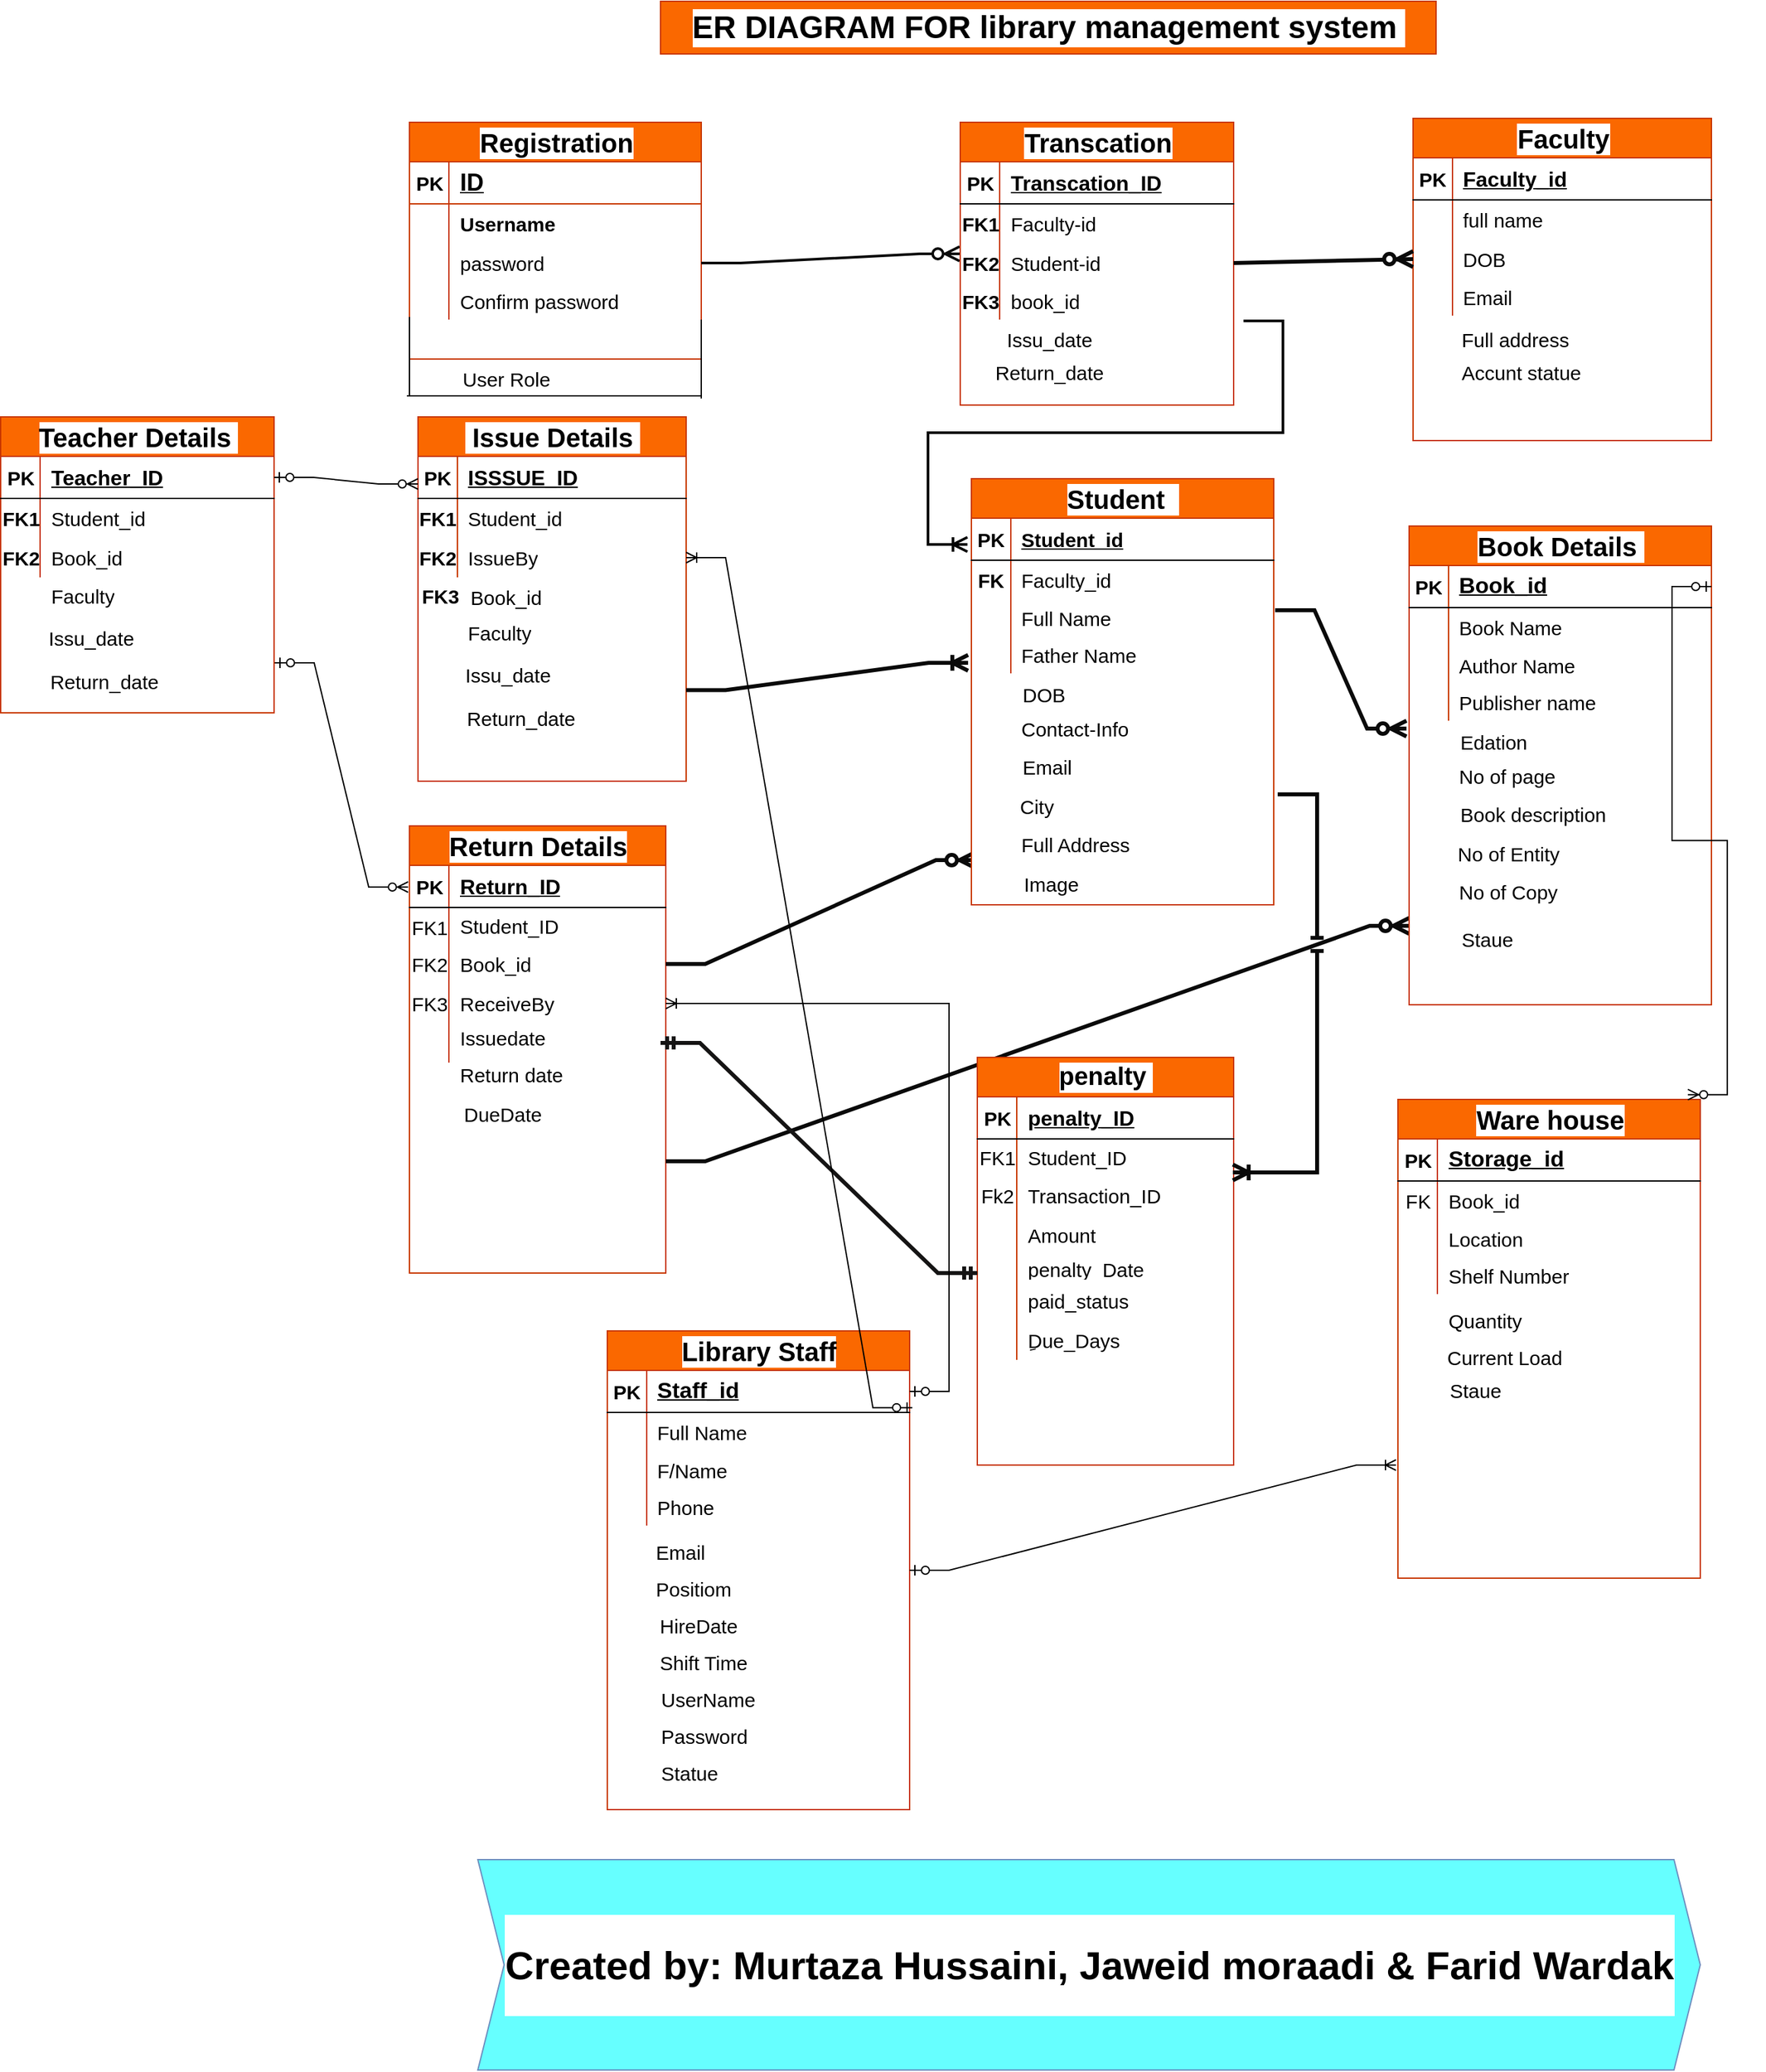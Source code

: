 <mxfile version="27.0.6">
  <diagram name="Page-1" id="enIxqUN0M-IkAclhJr2Q">
    <mxGraphModel dx="1714" dy="482" grid="1" gridSize="10" guides="1" tooltips="1" connect="1" arrows="1" fold="1" page="1" pageScale="1" pageWidth="850" pageHeight="1100" math="0" shadow="0">
      <root>
        <mxCell id="0" />
        <mxCell id="1" parent="0" />
        <mxCell id="2v6IDgmXy5sViwPyaW7p-1" value="&lt;font style=&quot;font-size: 20px;&quot;&gt;Registration&lt;/font&gt;" style="shape=table;startSize=30;container=1;collapsible=1;childLayout=tableLayout;fixedRows=1;rowLines=0;fontStyle=1;align=center;resizeLast=1;html=1;labelBackgroundColor=#FFFFFF;swimlaneFillColor=default;fontSize=15;fillColor=#fa6800;fontColor=#000000;strokeColor=#C73500;" parent="1" vertex="1">
          <mxGeometry x="209.5" y="149" width="222" height="180" as="geometry" />
        </mxCell>
        <mxCell id="2v6IDgmXy5sViwPyaW7p-2" value="" style="shape=tableRow;horizontal=0;startSize=0;swimlaneHead=0;swimlaneBody=0;fillColor=none;collapsible=0;dropTarget=0;points=[[0,0.5],[1,0.5]];portConstraint=eastwest;top=0;left=0;right=0;bottom=1;labelBackgroundColor=#FFFFFF;strokeColor=inherit;fontSize=15;" parent="2v6IDgmXy5sViwPyaW7p-1" vertex="1">
          <mxGeometry y="30" width="222" height="32" as="geometry" />
        </mxCell>
        <mxCell id="2v6IDgmXy5sViwPyaW7p-3" value="PK" style="shape=partialRectangle;connectable=0;fillColor=none;top=0;left=0;bottom=0;right=0;fontStyle=1;overflow=hidden;whiteSpace=wrap;html=1;labelBackgroundColor=#FFFFFF;strokeColor=inherit;fontSize=15;" parent="2v6IDgmXy5sViwPyaW7p-2" vertex="1">
          <mxGeometry width="30" height="32" as="geometry">
            <mxRectangle width="30" height="32" as="alternateBounds" />
          </mxGeometry>
        </mxCell>
        <mxCell id="2v6IDgmXy5sViwPyaW7p-4" value="&lt;font style=&quot;font-size: 18px;&quot;&gt;ID&lt;/font&gt;" style="shape=partialRectangle;connectable=0;fillColor=none;top=0;left=0;bottom=0;right=0;align=left;spacingLeft=6;fontStyle=5;overflow=hidden;whiteSpace=wrap;html=1;labelBackgroundColor=#FFFFFF;strokeColor=inherit;fontSize=15;" parent="2v6IDgmXy5sViwPyaW7p-2" vertex="1">
          <mxGeometry x="30" width="192" height="32" as="geometry">
            <mxRectangle width="192" height="32" as="alternateBounds" />
          </mxGeometry>
        </mxCell>
        <mxCell id="2v6IDgmXy5sViwPyaW7p-5" value="" style="shape=tableRow;horizontal=0;startSize=0;swimlaneHead=0;swimlaneBody=0;fillColor=none;collapsible=0;dropTarget=0;points=[[0,0.5],[1,0.5]];portConstraint=eastwest;top=0;left=0;right=0;bottom=0;labelBackgroundColor=#FFFFFF;strokeColor=inherit;fontSize=15;" parent="2v6IDgmXy5sViwPyaW7p-1" vertex="1">
          <mxGeometry y="62" width="222" height="30" as="geometry" />
        </mxCell>
        <mxCell id="2v6IDgmXy5sViwPyaW7p-6" value="" style="shape=partialRectangle;connectable=0;fillColor=none;top=0;left=0;bottom=0;right=0;editable=1;overflow=hidden;whiteSpace=wrap;html=1;labelBackgroundColor=#FFFFFF;strokeColor=inherit;fontSize=15;" parent="2v6IDgmXy5sViwPyaW7p-5" vertex="1">
          <mxGeometry width="30" height="30" as="geometry">
            <mxRectangle width="30" height="30" as="alternateBounds" />
          </mxGeometry>
        </mxCell>
        <mxCell id="2v6IDgmXy5sViwPyaW7p-7" value="&lt;b&gt;Username&lt;/b&gt;" style="shape=partialRectangle;connectable=0;fillColor=none;top=0;left=0;bottom=0;right=0;align=left;spacingLeft=6;overflow=hidden;whiteSpace=wrap;html=1;labelBackgroundColor=#FFFFFF;strokeColor=inherit;fontSize=15;" parent="2v6IDgmXy5sViwPyaW7p-5" vertex="1">
          <mxGeometry x="30" width="192" height="30" as="geometry">
            <mxRectangle width="192" height="30" as="alternateBounds" />
          </mxGeometry>
        </mxCell>
        <mxCell id="2v6IDgmXy5sViwPyaW7p-8" value="" style="shape=tableRow;horizontal=0;startSize=0;swimlaneHead=0;swimlaneBody=0;fillColor=none;collapsible=0;dropTarget=0;points=[[0,0.5],[1,0.5]];portConstraint=eastwest;top=0;left=0;right=0;bottom=0;labelBackgroundColor=#FFFFFF;strokeColor=inherit;fontSize=15;" parent="2v6IDgmXy5sViwPyaW7p-1" vertex="1">
          <mxGeometry y="92" width="222" height="30" as="geometry" />
        </mxCell>
        <mxCell id="2v6IDgmXy5sViwPyaW7p-9" value="" style="shape=partialRectangle;connectable=0;fillColor=none;top=0;left=0;bottom=0;right=0;editable=1;overflow=hidden;whiteSpace=wrap;html=1;labelBackgroundColor=#FFFFFF;strokeColor=inherit;fontSize=15;" parent="2v6IDgmXy5sViwPyaW7p-8" vertex="1">
          <mxGeometry width="30" height="30" as="geometry">
            <mxRectangle width="30" height="30" as="alternateBounds" />
          </mxGeometry>
        </mxCell>
        <mxCell id="2v6IDgmXy5sViwPyaW7p-10" value="password" style="shape=partialRectangle;connectable=0;fillColor=none;top=0;left=0;bottom=0;right=0;align=left;spacingLeft=6;overflow=hidden;whiteSpace=wrap;html=1;labelBackgroundColor=#FFFFFF;strokeColor=inherit;fontSize=15;" parent="2v6IDgmXy5sViwPyaW7p-8" vertex="1">
          <mxGeometry x="30" width="192" height="30" as="geometry">
            <mxRectangle width="192" height="30" as="alternateBounds" />
          </mxGeometry>
        </mxCell>
        <mxCell id="2v6IDgmXy5sViwPyaW7p-11" value="" style="shape=tableRow;horizontal=0;startSize=0;swimlaneHead=0;swimlaneBody=0;fillColor=none;collapsible=0;dropTarget=0;points=[[0,0.5],[1,0.5]];portConstraint=eastwest;top=0;left=0;right=0;bottom=0;labelBackgroundColor=#FFFFFF;strokeColor=inherit;fontSize=15;" parent="2v6IDgmXy5sViwPyaW7p-1" vertex="1">
          <mxGeometry y="122" width="222" height="28" as="geometry" />
        </mxCell>
        <mxCell id="2v6IDgmXy5sViwPyaW7p-12" value="" style="shape=partialRectangle;connectable=0;fillColor=none;top=0;left=0;bottom=0;right=0;editable=1;overflow=hidden;whiteSpace=wrap;html=1;labelBackgroundColor=#FFFFFF;strokeColor=inherit;fontSize=15;" parent="2v6IDgmXy5sViwPyaW7p-11" vertex="1">
          <mxGeometry width="30" height="28" as="geometry">
            <mxRectangle width="30" height="28" as="alternateBounds" />
          </mxGeometry>
        </mxCell>
        <mxCell id="2v6IDgmXy5sViwPyaW7p-13" value="Confirm password" style="shape=partialRectangle;connectable=0;fillColor=none;top=0;left=0;bottom=0;right=0;align=left;spacingLeft=6;overflow=hidden;whiteSpace=wrap;html=1;labelBackgroundColor=#FFFFFF;strokeColor=inherit;fontSize=15;" parent="2v6IDgmXy5sViwPyaW7p-11" vertex="1">
          <mxGeometry x="30" width="192" height="28" as="geometry">
            <mxRectangle width="192" height="28" as="alternateBounds" />
          </mxGeometry>
        </mxCell>
        <mxCell id="2v6IDgmXy5sViwPyaW7p-14" value="" style="endArrow=none;html=1;rounded=0;fontFamily=Helvetica;fontSize=15;fontColor=default;horizontal=0;exitX=0.016;exitY=-0.075;exitDx=0;exitDy=0;exitPerimeter=0;entryX=0.994;entryY=0.89;entryDx=0;entryDy=0;entryPerimeter=0;labelBackgroundColor=#FFFFFF;strokeColor=none;" parent="2v6IDgmXy5sViwPyaW7p-1" target="2v6IDgmXy5sViwPyaW7p-5" edge="1">
          <mxGeometry width="50" height="50" relative="1" as="geometry">
            <mxPoint x="-0.12" y="89.75" as="sourcePoint" />
            <mxPoint x="187" y="90" as="targetPoint" />
          </mxGeometry>
        </mxCell>
        <mxCell id="2v6IDgmXy5sViwPyaW7p-20" value="" style="edgeStyle=entityRelationEdgeStyle;fontSize=20;html=1;endArrow=ERzeroToMany;startArrow=none;rounded=0;fontFamily=Verdana;fontColor=#1A1A1A;horizontal=0;labelBackgroundColor=light-dark(#171616, #121212);exitX=1;exitY=0.5;exitDx=0;exitDy=0;fillColor=#fa6800;strokeColor=light-dark(#0a0a0a, #ff9164);spacingTop=2;fontStyle=1;verticalAlign=middle;labelBorderColor=default;textShadow=0;entryX=1;entryY=0.5;entryDx=0;entryDy=0;startFill=0;endSize=8;startSize=8;targetPerimeterSpacing=2;sourcePerimeterSpacing=2;jumpStyle=line;strokeWidth=2;" parent="2v6IDgmXy5sViwPyaW7p-1" source="2v6IDgmXy5sViwPyaW7p-8" edge="1">
          <mxGeometry width="100" height="100" relative="1" as="geometry">
            <mxPoint x="230" y="111.5" as="sourcePoint" />
            <mxPoint x="418.5" y="100" as="targetPoint" />
            <Array as="points">
              <mxPoint x="320" y="11.5" />
              <mxPoint x="330" y="91.5" />
            </Array>
          </mxGeometry>
        </mxCell>
        <mxCell id="2v6IDgmXy5sViwPyaW7p-15" value="User Role" style="shape=partialRectangle;connectable=0;fillColor=none;top=0;left=0;bottom=0;right=0;align=left;spacingLeft=6;overflow=hidden;whiteSpace=wrap;html=1;labelBackgroundColor=#FFFFFF;strokeColor=none;fontSize=15;" parent="1" vertex="1">
          <mxGeometry x="241.5" y="329" width="150" height="30" as="geometry">
            <mxRectangle width="150" height="30" as="alternateBounds" />
          </mxGeometry>
        </mxCell>
        <mxCell id="2v6IDgmXy5sViwPyaW7p-16" value="" style="endArrow=none;html=1;rounded=0;fontFamily=Helvetica;fontSize=15;fontColor=default;horizontal=0;labelBackgroundColor=#FFFFFF;strokeColor=none;" parent="1" edge="1">
          <mxGeometry width="50" height="50" relative="1" as="geometry">
            <mxPoint x="251.5" y="369" as="sourcePoint" />
            <mxPoint x="431.5" y="369" as="targetPoint" />
          </mxGeometry>
        </mxCell>
        <mxCell id="2v6IDgmXy5sViwPyaW7p-17" value="" style="endArrow=none;html=1;rounded=0;fontFamily=Helvetica;fontSize=15;fontColor=default;horizontal=0;labelBackgroundColor=#FFFFFF;strokeColor=none;" parent="1" edge="1">
          <mxGeometry width="50" height="50" relative="1" as="geometry">
            <mxPoint x="431.5" y="329" as="sourcePoint" />
            <mxPoint x="431.5" y="369" as="targetPoint" />
          </mxGeometry>
        </mxCell>
        <mxCell id="2v6IDgmXy5sViwPyaW7p-18" value="" style="endArrow=none;html=1;rounded=0;fontFamily=Helvetica;fontSize=15;fontColor=default;horizontal=0;labelBackgroundColor=#FFFFFF;strokeColor=none;" parent="1" edge="1">
          <mxGeometry width="50" height="50" relative="1" as="geometry">
            <mxPoint x="251.5" y="329" as="sourcePoint" />
            <mxPoint x="251.5" y="370" as="targetPoint" />
          </mxGeometry>
        </mxCell>
        <mxCell id="2v6IDgmXy5sViwPyaW7p-19" value="" style="endArrow=none;html=1;rounded=0;fontFamily=Helvetica;fontSize=15;fontColor=default;horizontal=0;labelBackgroundColor=#FFFFFF;strokeColor=none;" parent="1" edge="1">
          <mxGeometry width="50" height="50" relative="1" as="geometry">
            <mxPoint x="281.5" y="330" as="sourcePoint" />
            <mxPoint x="281.5" y="370" as="targetPoint" />
          </mxGeometry>
        </mxCell>
        <mxCell id="2v6IDgmXy5sViwPyaW7p-21" value="&lt;font style=&quot;font-size: 20px;&quot;&gt;Transcation&lt;/font&gt;" style="shape=table;startSize=30;container=1;collapsible=1;childLayout=tableLayout;fixedRows=1;rowLines=0;fontStyle=1;align=center;resizeLast=1;html=1;labelBackgroundColor=#FFFFFF;swimlaneFillColor=default;fontSize=15;fillColor=#fa6800;fontColor=#000000;strokeColor=#C73500;" parent="1" vertex="1">
          <mxGeometry x="628.5" y="149" width="208" height="215" as="geometry" />
        </mxCell>
        <mxCell id="2v6IDgmXy5sViwPyaW7p-22" value="" style="shape=tableRow;horizontal=0;startSize=0;swimlaneHead=0;swimlaneBody=0;fillColor=none;collapsible=0;dropTarget=0;points=[[0,0.5],[1,0.5]];portConstraint=eastwest;top=0;left=0;right=0;bottom=1;labelBackgroundColor=#FFFFFF;fontSize=15;" parent="2v6IDgmXy5sViwPyaW7p-21" vertex="1">
          <mxGeometry y="30" width="208" height="32" as="geometry" />
        </mxCell>
        <mxCell id="2v6IDgmXy5sViwPyaW7p-23" value="PK" style="shape=partialRectangle;connectable=0;fillColor=none;top=0;left=0;bottom=0;right=0;fontStyle=1;overflow=hidden;whiteSpace=wrap;html=1;labelBackgroundColor=#FFFFFF;fontSize=15;" parent="2v6IDgmXy5sViwPyaW7p-22" vertex="1">
          <mxGeometry width="30" height="32" as="geometry">
            <mxRectangle width="30" height="32" as="alternateBounds" />
          </mxGeometry>
        </mxCell>
        <mxCell id="2v6IDgmXy5sViwPyaW7p-24" value="&lt;font style=&quot;font-size: 16px;&quot;&gt;Transcation_ID&lt;/font&gt;" style="shape=partialRectangle;connectable=0;fillColor=none;top=0;left=0;bottom=0;right=0;align=left;spacingLeft=6;fontStyle=5;overflow=hidden;whiteSpace=wrap;html=1;labelBackgroundColor=#FFFFFF;fontSize=15;" parent="2v6IDgmXy5sViwPyaW7p-22" vertex="1">
          <mxGeometry x="30" width="178" height="32" as="geometry">
            <mxRectangle width="178" height="32" as="alternateBounds" />
          </mxGeometry>
        </mxCell>
        <mxCell id="2v6IDgmXy5sViwPyaW7p-25" value="" style="shape=tableRow;horizontal=0;startSize=0;swimlaneHead=0;swimlaneBody=0;fillColor=none;collapsible=0;dropTarget=0;points=[[0,0.5],[1,0.5]];portConstraint=eastwest;top=0;left=0;right=0;bottom=0;labelBackgroundColor=#FFFFFF;fontSize=15;" parent="2v6IDgmXy5sViwPyaW7p-21" vertex="1">
          <mxGeometry y="62" width="208" height="30" as="geometry" />
        </mxCell>
        <mxCell id="2v6IDgmXy5sViwPyaW7p-26" value="&lt;b&gt;FK1&lt;/b&gt;" style="shape=partialRectangle;connectable=0;fillColor=none;top=0;left=0;bottom=0;right=0;editable=1;overflow=hidden;whiteSpace=wrap;html=1;labelBackgroundColor=#FFFFFF;fontSize=15;" parent="2v6IDgmXy5sViwPyaW7p-25" vertex="1">
          <mxGeometry width="30" height="30" as="geometry">
            <mxRectangle width="30" height="30" as="alternateBounds" />
          </mxGeometry>
        </mxCell>
        <mxCell id="2v6IDgmXy5sViwPyaW7p-27" value="Faculty-id" style="shape=partialRectangle;connectable=0;fillColor=none;top=0;left=0;bottom=0;right=0;align=left;spacingLeft=6;overflow=hidden;whiteSpace=wrap;html=1;labelBackgroundColor=#FFFFFF;fontSize=15;" parent="2v6IDgmXy5sViwPyaW7p-25" vertex="1">
          <mxGeometry x="30" width="178" height="30" as="geometry">
            <mxRectangle width="178" height="30" as="alternateBounds" />
          </mxGeometry>
        </mxCell>
        <mxCell id="2v6IDgmXy5sViwPyaW7p-28" value="" style="shape=tableRow;horizontal=0;startSize=0;swimlaneHead=0;swimlaneBody=0;fillColor=none;collapsible=0;dropTarget=0;points=[[0,0.5],[1,0.5]];portConstraint=eastwest;top=0;left=0;right=0;bottom=0;labelBackgroundColor=#FFFFFF;fontSize=15;" parent="2v6IDgmXy5sViwPyaW7p-21" vertex="1">
          <mxGeometry y="92" width="208" height="30" as="geometry" />
        </mxCell>
        <mxCell id="2v6IDgmXy5sViwPyaW7p-29" value="&lt;b&gt;FK2&lt;/b&gt;" style="shape=partialRectangle;connectable=0;fillColor=none;top=0;left=0;bottom=0;right=0;editable=1;overflow=hidden;whiteSpace=wrap;html=1;labelBackgroundColor=#FFFFFF;fontSize=15;" parent="2v6IDgmXy5sViwPyaW7p-28" vertex="1">
          <mxGeometry width="30" height="30" as="geometry">
            <mxRectangle width="30" height="30" as="alternateBounds" />
          </mxGeometry>
        </mxCell>
        <mxCell id="2v6IDgmXy5sViwPyaW7p-30" value="Student-id" style="shape=partialRectangle;connectable=0;fillColor=none;top=0;left=0;bottom=0;right=0;align=left;spacingLeft=6;overflow=hidden;whiteSpace=wrap;html=1;labelBackgroundColor=#FFFFFF;fontSize=15;" parent="2v6IDgmXy5sViwPyaW7p-28" vertex="1">
          <mxGeometry x="30" width="178" height="30" as="geometry">
            <mxRectangle width="178" height="30" as="alternateBounds" />
          </mxGeometry>
        </mxCell>
        <mxCell id="2v6IDgmXy5sViwPyaW7p-31" value="" style="shape=tableRow;horizontal=0;startSize=0;swimlaneHead=0;swimlaneBody=0;fillColor=none;collapsible=0;dropTarget=0;points=[[0,0.5],[1,0.5]];portConstraint=eastwest;top=0;left=0;right=0;bottom=0;labelBackgroundColor=#FFFFFF;fontSize=15;" parent="2v6IDgmXy5sViwPyaW7p-21" vertex="1">
          <mxGeometry y="122" width="208" height="28" as="geometry" />
        </mxCell>
        <mxCell id="2v6IDgmXy5sViwPyaW7p-32" value="&lt;b&gt;FK3&lt;/b&gt;" style="shape=partialRectangle;connectable=0;fillColor=none;top=0;left=0;bottom=0;right=0;editable=1;overflow=hidden;whiteSpace=wrap;html=1;labelBackgroundColor=#FFFFFF;fontSize=15;" parent="2v6IDgmXy5sViwPyaW7p-31" vertex="1">
          <mxGeometry width="30" height="28" as="geometry">
            <mxRectangle width="30" height="28" as="alternateBounds" />
          </mxGeometry>
        </mxCell>
        <mxCell id="2v6IDgmXy5sViwPyaW7p-33" value="book_id" style="shape=partialRectangle;connectable=0;fillColor=none;top=0;left=0;bottom=0;right=0;align=left;spacingLeft=6;overflow=hidden;whiteSpace=wrap;html=1;labelBackgroundColor=#FFFFFF;fontSize=15;" parent="2v6IDgmXy5sViwPyaW7p-31" vertex="1">
          <mxGeometry x="30" width="178" height="28" as="geometry">
            <mxRectangle width="178" height="28" as="alternateBounds" />
          </mxGeometry>
        </mxCell>
        <mxCell id="2v6IDgmXy5sViwPyaW7p-34" value="Issu_date" style="text;html=1;align=center;verticalAlign=middle;resizable=0;points=[];autosize=1;strokeColor=none;fillColor=none;fontFamily=Helvetica;fontSize=15;fontColor=default;horizontal=0;rotation=90;labelBackgroundColor=#FFFFFF;" parent="1" vertex="1">
          <mxGeometry x="675.5" y="274" width="40" height="80" as="geometry" />
        </mxCell>
        <mxCell id="2v6IDgmXy5sViwPyaW7p-35" value="Return_date" style="text;html=1;align=center;verticalAlign=middle;resizable=0;points=[];autosize=1;strokeColor=none;fillColor=none;fontFamily=Helvetica;fontSize=15;fontColor=default;horizontal=0;rotation=90;labelBackgroundColor=#FFFFFF;" parent="1" vertex="1">
          <mxGeometry x="675.5" y="289" width="40" height="100" as="geometry" />
        </mxCell>
        <mxCell id="2v6IDgmXy5sViwPyaW7p-37" value="&lt;font style=&quot;font-size: 20px;&quot;&gt;Faculty&lt;/font&gt;" style="shape=table;startSize=30;container=1;collapsible=1;childLayout=tableLayout;fixedRows=1;rowLines=0;fontStyle=1;align=center;resizeLast=1;html=1;labelBackgroundColor=#FFFFFF;swimlaneFillColor=default;strokeColor=#C73500;fontSize=15;fillColor=#fa6800;fontColor=#000000;" parent="1" vertex="1">
          <mxGeometry x="973" y="146" width="227" height="245" as="geometry" />
        </mxCell>
        <mxCell id="2v6IDgmXy5sViwPyaW7p-38" value="" style="shape=tableRow;horizontal=0;startSize=0;swimlaneHead=0;swimlaneBody=0;fillColor=none;collapsible=0;dropTarget=0;points=[[0,0.5],[1,0.5]];portConstraint=eastwest;top=0;left=0;right=0;bottom=1;labelBackgroundColor=#FFFFFF;swimlaneFillColor=default;strokeColor=default;fontSize=15;" parent="2v6IDgmXy5sViwPyaW7p-37" vertex="1">
          <mxGeometry y="30" width="227" height="32" as="geometry" />
        </mxCell>
        <mxCell id="2v6IDgmXy5sViwPyaW7p-39" value="PK" style="shape=partialRectangle;connectable=0;fillColor=none;top=0;left=0;bottom=0;right=0;fontStyle=1;overflow=hidden;whiteSpace=wrap;html=1;labelBackgroundColor=#FFFFFF;swimlaneFillColor=default;strokeColor=default;fontSize=15;" parent="2v6IDgmXy5sViwPyaW7p-38" vertex="1">
          <mxGeometry width="30" height="32" as="geometry">
            <mxRectangle width="30" height="32" as="alternateBounds" />
          </mxGeometry>
        </mxCell>
        <mxCell id="2v6IDgmXy5sViwPyaW7p-40" value="&lt;font style=&quot;font-size: 16px;&quot;&gt;Faculty_id&lt;/font&gt;" style="shape=partialRectangle;connectable=0;fillColor=none;top=0;left=0;bottom=0;right=0;align=left;spacingLeft=6;fontStyle=5;overflow=hidden;whiteSpace=wrap;html=1;labelBackgroundColor=#FFFFFF;swimlaneFillColor=default;strokeColor=default;fontSize=15;" parent="2v6IDgmXy5sViwPyaW7p-38" vertex="1">
          <mxGeometry x="30" width="197" height="32" as="geometry">
            <mxRectangle width="197" height="32" as="alternateBounds" />
          </mxGeometry>
        </mxCell>
        <mxCell id="2v6IDgmXy5sViwPyaW7p-41" value="" style="shape=tableRow;horizontal=0;startSize=0;swimlaneHead=0;swimlaneBody=0;fillColor=none;collapsible=0;dropTarget=0;points=[[0,0.5],[1,0.5]];portConstraint=eastwest;top=0;left=0;right=0;bottom=0;labelBackgroundColor=#FFFFFF;swimlaneFillColor=default;strokeColor=default;fontSize=15;" parent="2v6IDgmXy5sViwPyaW7p-37" vertex="1">
          <mxGeometry y="62" width="227" height="30" as="geometry" />
        </mxCell>
        <mxCell id="2v6IDgmXy5sViwPyaW7p-42" value="" style="shape=partialRectangle;connectable=0;fillColor=none;top=0;left=0;bottom=0;right=0;editable=1;overflow=hidden;whiteSpace=wrap;html=1;labelBackgroundColor=#FFFFFF;swimlaneFillColor=default;strokeColor=default;fontSize=15;" parent="2v6IDgmXy5sViwPyaW7p-41" vertex="1">
          <mxGeometry width="30" height="30" as="geometry">
            <mxRectangle width="30" height="30" as="alternateBounds" />
          </mxGeometry>
        </mxCell>
        <mxCell id="2v6IDgmXy5sViwPyaW7p-43" value="full name" style="shape=partialRectangle;connectable=0;fillColor=none;top=0;left=0;bottom=0;right=0;align=left;spacingLeft=6;overflow=hidden;whiteSpace=wrap;html=1;labelBackgroundColor=#FFFFFF;swimlaneFillColor=default;strokeColor=default;fontSize=15;" parent="2v6IDgmXy5sViwPyaW7p-41" vertex="1">
          <mxGeometry x="30" width="197" height="30" as="geometry">
            <mxRectangle width="197" height="30" as="alternateBounds" />
          </mxGeometry>
        </mxCell>
        <mxCell id="2v6IDgmXy5sViwPyaW7p-44" value="" style="shape=tableRow;horizontal=0;startSize=0;swimlaneHead=0;swimlaneBody=0;fillColor=none;collapsible=0;dropTarget=0;points=[[0,0.5],[1,0.5]];portConstraint=eastwest;top=0;left=0;right=0;bottom=0;labelBackgroundColor=#FFFFFF;swimlaneFillColor=default;strokeColor=default;fontSize=15;" parent="2v6IDgmXy5sViwPyaW7p-37" vertex="1">
          <mxGeometry y="92" width="227" height="30" as="geometry" />
        </mxCell>
        <mxCell id="2v6IDgmXy5sViwPyaW7p-45" value="" style="shape=partialRectangle;connectable=0;fillColor=none;top=0;left=0;bottom=0;right=0;editable=1;overflow=hidden;whiteSpace=wrap;html=1;labelBackgroundColor=#FFFFFF;swimlaneFillColor=default;strokeColor=default;fontSize=15;" parent="2v6IDgmXy5sViwPyaW7p-44" vertex="1">
          <mxGeometry width="30" height="30" as="geometry">
            <mxRectangle width="30" height="30" as="alternateBounds" />
          </mxGeometry>
        </mxCell>
        <mxCell id="2v6IDgmXy5sViwPyaW7p-46" value="DOB" style="shape=partialRectangle;connectable=0;fillColor=none;top=0;left=0;bottom=0;right=0;align=left;spacingLeft=6;overflow=hidden;whiteSpace=wrap;html=1;labelBackgroundColor=#FFFFFF;swimlaneFillColor=default;strokeColor=default;fontSize=15;" parent="2v6IDgmXy5sViwPyaW7p-44" vertex="1">
          <mxGeometry x="30" width="197" height="30" as="geometry">
            <mxRectangle width="197" height="30" as="alternateBounds" />
          </mxGeometry>
        </mxCell>
        <mxCell id="2v6IDgmXy5sViwPyaW7p-47" value="" style="shape=tableRow;horizontal=0;startSize=0;swimlaneHead=0;swimlaneBody=0;fillColor=none;collapsible=0;dropTarget=0;points=[[0,0.5],[1,0.5]];portConstraint=eastwest;top=0;left=0;right=0;bottom=0;labelBackgroundColor=#FFFFFF;swimlaneFillColor=default;strokeColor=default;fontSize=15;" parent="2v6IDgmXy5sViwPyaW7p-37" vertex="1">
          <mxGeometry y="122" width="227" height="28" as="geometry" />
        </mxCell>
        <mxCell id="2v6IDgmXy5sViwPyaW7p-48" value="" style="shape=partialRectangle;connectable=0;fillColor=none;top=0;left=0;bottom=0;right=0;editable=1;overflow=hidden;whiteSpace=wrap;html=1;labelBackgroundColor=#FFFFFF;swimlaneFillColor=default;strokeColor=default;fontSize=15;" parent="2v6IDgmXy5sViwPyaW7p-47" vertex="1">
          <mxGeometry width="30" height="28" as="geometry">
            <mxRectangle width="30" height="28" as="alternateBounds" />
          </mxGeometry>
        </mxCell>
        <mxCell id="2v6IDgmXy5sViwPyaW7p-49" value="Email" style="shape=partialRectangle;connectable=0;fillColor=none;top=0;left=0;bottom=0;right=0;align=left;spacingLeft=6;overflow=hidden;whiteSpace=wrap;html=1;labelBackgroundColor=#FFFFFF;swimlaneFillColor=default;strokeColor=default;fontSize=15;" parent="2v6IDgmXy5sViwPyaW7p-47" vertex="1">
          <mxGeometry x="30" width="197" height="28" as="geometry">
            <mxRectangle width="197" height="28" as="alternateBounds" />
          </mxGeometry>
        </mxCell>
        <mxCell id="2v6IDgmXy5sViwPyaW7p-50" value="Full address" style="shape=partialRectangle;connectable=0;fillColor=none;top=0;left=0;bottom=0;right=0;align=left;spacingLeft=6;overflow=hidden;whiteSpace=wrap;html=1;labelBackgroundColor=#FFFFFF;swimlaneFillColor=default;strokeColor=default;fontSize=15;" parent="1" vertex="1">
          <mxGeometry x="1001.5" y="300" width="150" height="28" as="geometry">
            <mxRectangle width="150" height="28" as="alternateBounds" />
          </mxGeometry>
        </mxCell>
        <mxCell id="2v6IDgmXy5sViwPyaW7p-64" value="Accunt statue" style="shape=partialRectangle;connectable=0;fillColor=none;top=0;left=0;bottom=0;right=0;align=left;spacingLeft=6;overflow=hidden;whiteSpace=wrap;html=1;labelBackgroundColor=#FFFFFF;swimlaneFillColor=default;strokeColor=default;fontSize=15;" parent="1" vertex="1">
          <mxGeometry x="1001.5" y="325" width="150" height="28" as="geometry">
            <mxRectangle width="150" height="28" as="alternateBounds" />
          </mxGeometry>
        </mxCell>
        <mxCell id="2v6IDgmXy5sViwPyaW7p-66" value="&lt;b&gt;&lt;font style=&quot;font-size: 24px;&quot;&gt;ER DIAGRAM FOR library management system&amp;nbsp;&lt;/font&gt;&lt;/b&gt;" style="rounded=0;whiteSpace=wrap;html=1;labelBackgroundColor=#FFFFFF;fontSize=15;fillColor=#fa6800;strokeColor=#C73500;fontColor=#000000;" parent="1" vertex="1">
          <mxGeometry x="400.5" y="57" width="590" height="40" as="geometry" />
        </mxCell>
        <mxCell id="2v6IDgmXy5sViwPyaW7p-72" value="&lt;font style=&quot;font-size: 20px;&quot;&gt;Return Details&lt;/font&gt;" style="shape=table;startSize=30;container=1;collapsible=1;childLayout=tableLayout;fixedRows=1;rowLines=0;fontStyle=1;align=center;resizeLast=1;html=1;labelBackgroundColor=#FFFFFF;swimlaneFillColor=default;fontSize=15;fillColor=#fa6800;fontColor=#000000;strokeColor=#C73500;" parent="1" vertex="1">
          <mxGeometry x="209.5" y="684" width="195" height="340.0" as="geometry" />
        </mxCell>
        <mxCell id="2v6IDgmXy5sViwPyaW7p-73" value="" style="shape=tableRow;horizontal=0;startSize=0;swimlaneHead=0;swimlaneBody=0;fillColor=none;collapsible=0;dropTarget=0;points=[[0,0.5],[1,0.5]];portConstraint=eastwest;top=0;left=0;right=0;bottom=1;labelBackgroundColor=#FFFFFF;swimlaneFillColor=default;fontSize=15;" parent="2v6IDgmXy5sViwPyaW7p-72" vertex="1">
          <mxGeometry y="30" width="195" height="32" as="geometry" />
        </mxCell>
        <mxCell id="2v6IDgmXy5sViwPyaW7p-74" value="PK" style="shape=partialRectangle;connectable=0;fillColor=none;top=0;left=0;bottom=0;right=0;fontStyle=1;overflow=hidden;whiteSpace=wrap;html=1;labelBackgroundColor=#FFFFFF;swimlaneFillColor=default;fontSize=15;" parent="2v6IDgmXy5sViwPyaW7p-73" vertex="1">
          <mxGeometry width="30.0" height="32" as="geometry">
            <mxRectangle width="30.0" height="32" as="alternateBounds" />
          </mxGeometry>
        </mxCell>
        <mxCell id="2v6IDgmXy5sViwPyaW7p-75" value="&lt;font style=&quot;font-size: 16px;&quot;&gt;Return_ID&lt;/font&gt;" style="shape=partialRectangle;connectable=0;fillColor=none;top=0;left=0;bottom=0;right=0;align=left;spacingLeft=6;fontStyle=5;overflow=hidden;whiteSpace=wrap;html=1;labelBackgroundColor=#FFFFFF;swimlaneFillColor=default;fontSize=15;" parent="2v6IDgmXy5sViwPyaW7p-73" vertex="1">
          <mxGeometry x="30.0" width="165.0" height="32" as="geometry">
            <mxRectangle width="165.0" height="32" as="alternateBounds" />
          </mxGeometry>
        </mxCell>
        <mxCell id="2v6IDgmXy5sViwPyaW7p-76" value="" style="shape=tableRow;horizontal=0;startSize=0;swimlaneHead=0;swimlaneBody=0;fillColor=none;collapsible=0;dropTarget=0;points=[[0,0.5],[1,0.5]];portConstraint=eastwest;top=0;left=0;right=0;bottom=0;labelBackgroundColor=#FFFFFF;swimlaneFillColor=default;fontSize=15;" parent="2v6IDgmXy5sViwPyaW7p-72" vertex="1">
          <mxGeometry y="62" width="195" height="28" as="geometry" />
        </mxCell>
        <mxCell id="2v6IDgmXy5sViwPyaW7p-77" value="" style="shape=partialRectangle;connectable=0;fillColor=none;top=0;left=0;bottom=0;right=0;editable=1;overflow=hidden;whiteSpace=wrap;html=1;labelBackgroundColor=#FFFFFF;swimlaneFillColor=default;fontSize=15;" parent="2v6IDgmXy5sViwPyaW7p-76" vertex="1">
          <mxGeometry width="30.0" height="28" as="geometry">
            <mxRectangle width="30.0" height="28" as="alternateBounds" />
          </mxGeometry>
        </mxCell>
        <mxCell id="2v6IDgmXy5sViwPyaW7p-78" value="Student_ID" style="shape=partialRectangle;connectable=0;fillColor=none;top=0;left=0;bottom=0;right=0;align=left;spacingLeft=6;overflow=hidden;whiteSpace=wrap;html=1;labelBackgroundColor=#FFFFFF;swimlaneFillColor=default;fontSize=15;" parent="2v6IDgmXy5sViwPyaW7p-76" vertex="1">
          <mxGeometry x="30.0" width="165.0" height="28" as="geometry">
            <mxRectangle width="165.0" height="28" as="alternateBounds" />
          </mxGeometry>
        </mxCell>
        <mxCell id="2v6IDgmXy5sViwPyaW7p-79" value="" style="shape=tableRow;horizontal=0;startSize=0;swimlaneHead=0;swimlaneBody=0;fillColor=none;collapsible=0;dropTarget=0;points=[[0,0.5],[1,0.5]];portConstraint=eastwest;top=0;left=0;right=0;bottom=0;labelBackgroundColor=#FFFFFF;swimlaneFillColor=default;fontSize=15;" parent="2v6IDgmXy5sViwPyaW7p-72" vertex="1">
          <mxGeometry y="90" width="195" height="30" as="geometry" />
        </mxCell>
        <mxCell id="2v6IDgmXy5sViwPyaW7p-80" value="FK2" style="shape=partialRectangle;connectable=0;fillColor=none;top=0;left=0;bottom=0;right=0;editable=1;overflow=hidden;whiteSpace=wrap;html=1;labelBackgroundColor=#FFFFFF;swimlaneFillColor=default;fontSize=15;" parent="2v6IDgmXy5sViwPyaW7p-79" vertex="1">
          <mxGeometry width="30.0" height="30" as="geometry">
            <mxRectangle width="30.0" height="30" as="alternateBounds" />
          </mxGeometry>
        </mxCell>
        <mxCell id="2v6IDgmXy5sViwPyaW7p-81" value="Book_id" style="shape=partialRectangle;connectable=0;fillColor=none;top=0;left=0;bottom=0;right=0;align=left;spacingLeft=6;overflow=hidden;whiteSpace=wrap;html=1;labelBackgroundColor=#FFFFFF;swimlaneFillColor=default;fontSize=15;" parent="2v6IDgmXy5sViwPyaW7p-79" vertex="1">
          <mxGeometry x="30.0" width="165.0" height="30" as="geometry">
            <mxRectangle width="165.0" height="30" as="alternateBounds" />
          </mxGeometry>
        </mxCell>
        <mxCell id="IeuYb4kEeLTIt7IUw8Ho-43" value="" style="shape=tableRow;horizontal=0;startSize=0;swimlaneHead=0;swimlaneBody=0;fillColor=none;collapsible=0;dropTarget=0;points=[[0,0.5],[1,0.5]];portConstraint=eastwest;top=0;left=0;right=0;bottom=0;labelBackgroundColor=#FFFFFF;swimlaneFillColor=default;fontSize=15;" parent="2v6IDgmXy5sViwPyaW7p-72" vertex="1">
          <mxGeometry y="120" width="195" height="30" as="geometry" />
        </mxCell>
        <mxCell id="IeuYb4kEeLTIt7IUw8Ho-44" value="FK3" style="shape=partialRectangle;connectable=0;fillColor=none;top=0;left=0;bottom=0;right=0;editable=1;overflow=hidden;whiteSpace=wrap;html=1;labelBackgroundColor=#FFFFFF;swimlaneFillColor=default;fontSize=15;" parent="IeuYb4kEeLTIt7IUw8Ho-43" vertex="1">
          <mxGeometry width="30.0" height="30" as="geometry">
            <mxRectangle width="30.0" height="30" as="alternateBounds" />
          </mxGeometry>
        </mxCell>
        <mxCell id="IeuYb4kEeLTIt7IUw8Ho-45" value="&lt;div&gt;ReceiveBy&lt;/div&gt;" style="shape=partialRectangle;connectable=0;fillColor=none;top=0;left=0;bottom=0;right=0;align=left;spacingLeft=6;overflow=hidden;whiteSpace=wrap;html=1;labelBackgroundColor=#FFFFFF;swimlaneFillColor=default;fontSize=15;" parent="IeuYb4kEeLTIt7IUw8Ho-43" vertex="1">
          <mxGeometry x="30.0" width="165.0" height="30" as="geometry">
            <mxRectangle width="165.0" height="30" as="alternateBounds" />
          </mxGeometry>
        </mxCell>
        <mxCell id="2v6IDgmXy5sViwPyaW7p-82" value="" style="shape=tableRow;horizontal=0;startSize=0;swimlaneHead=0;swimlaneBody=0;fillColor=none;collapsible=0;dropTarget=0;points=[[0,0.5],[1,0.5]];portConstraint=eastwest;top=0;left=0;right=0;bottom=0;labelBackgroundColor=#FFFFFF;swimlaneFillColor=default;fontSize=15;" parent="2v6IDgmXy5sViwPyaW7p-72" vertex="1">
          <mxGeometry y="150" width="195" height="30" as="geometry" />
        </mxCell>
        <mxCell id="2v6IDgmXy5sViwPyaW7p-83" value="" style="shape=partialRectangle;connectable=0;fillColor=none;top=0;left=0;bottom=0;right=0;editable=1;overflow=hidden;whiteSpace=wrap;html=1;labelBackgroundColor=#FFFFFF;swimlaneFillColor=default;fontSize=15;" parent="2v6IDgmXy5sViwPyaW7p-82" vertex="1">
          <mxGeometry width="30.0" height="30" as="geometry">
            <mxRectangle width="30.0" height="30" as="alternateBounds" />
          </mxGeometry>
        </mxCell>
        <mxCell id="2v6IDgmXy5sViwPyaW7p-84" value="Issuedate&lt;div&gt;&lt;br&gt;&lt;/div&gt;" style="shape=partialRectangle;connectable=0;fillColor=none;top=0;left=0;bottom=0;right=0;align=left;spacingLeft=6;overflow=hidden;whiteSpace=wrap;html=1;labelBackgroundColor=#FFFFFF;swimlaneFillColor=default;fontSize=15;" parent="2v6IDgmXy5sViwPyaW7p-82" vertex="1">
          <mxGeometry x="30.0" width="165.0" height="30" as="geometry">
            <mxRectangle width="165.0" height="30" as="alternateBounds" />
          </mxGeometry>
        </mxCell>
        <mxCell id="2v6IDgmXy5sViwPyaW7p-130" value="" style="edgeStyle=entityRelationEdgeStyle;fontSize=20;html=1;endArrow=ERzeroToMany;startArrow=none;rounded=0;exitX=1;exitY=0.5;exitDx=0;exitDy=0;fontStyle=1;labelBackgroundColor=light-dark(#171616, #121212);verticalAlign=middle;fontFamily=Verdana;labelBorderColor=default;textShadow=0;startFill=0;endSize=8;startSize=8;targetPerimeterSpacing=2;sourcePerimeterSpacing=2;strokeColor=light-dark(#0a0a0a, #ff9164);jumpStyle=line;strokeWidth=3;" parent="2v6IDgmXy5sViwPyaW7p-72" source="2v6IDgmXy5sViwPyaW7p-79" edge="1">
          <mxGeometry width="100" height="100" relative="1" as="geometry">
            <mxPoint x="302" y="140" as="sourcePoint" />
            <mxPoint x="430.5" y="26" as="targetPoint" />
            <Array as="points">
              <mxPoint x="207.5" y="100" />
            </Array>
          </mxGeometry>
        </mxCell>
        <mxCell id="2v6IDgmXy5sViwPyaW7p-85" value="" style="shape=tableRow;horizontal=0;startSize=0;swimlaneHead=0;swimlaneBody=0;fillColor=none;collapsible=0;dropTarget=0;points=[[0,0.5],[1,0.5]];portConstraint=eastwest;top=0;left=0;right=0;bottom=0;labelBackgroundColor=#FFFFFF;swimlaneFillColor=default;fontSize=15;" parent="1" vertex="1">
          <mxGeometry x="230" y="760" width="180" height="20" as="geometry" />
        </mxCell>
        <mxCell id="2v6IDgmXy5sViwPyaW7p-97" value="" style="edgeStyle=entityRelationEdgeStyle;fontSize=20;html=1;endArrow=ERzeroToMany;startArrow=none;rounded=0;labelBackgroundColor=light-dark(#171616, #121212);fontStyle=1;verticalAlign=middle;fontFamily=Verdana;labelBorderColor=default;textShadow=0;startFill=0;endSize=8;startSize=8;targetPerimeterSpacing=2;sourcePerimeterSpacing=2;strokeColor=light-dark(#0a0a0a, #ff9164);jumpStyle=line;strokeWidth=3;" parent="1" edge="1">
          <mxGeometry width="100" height="100" relative="1" as="geometry">
            <mxPoint x="868" y="520" as="sourcePoint" />
            <mxPoint x="968" y="610" as="targetPoint" />
            <Array as="points">
              <mxPoint x="553.33" y="731.1" />
            </Array>
          </mxGeometry>
        </mxCell>
        <mxCell id="2v6IDgmXy5sViwPyaW7p-107" value="" style="endArrow=none;html=1;rounded=0;entryX=1;entryY=1;entryDx=0;entryDy=0;entryPerimeter=0;fontSize=15;" parent="1" target="2v6IDgmXy5sViwPyaW7p-11" edge="1">
          <mxGeometry width="50" height="50" relative="1" as="geometry">
            <mxPoint x="431.5" y="359" as="sourcePoint" />
            <mxPoint x="431.5" y="336" as="targetPoint" />
          </mxGeometry>
        </mxCell>
        <mxCell id="2v6IDgmXy5sViwPyaW7p-108" value="" style="endArrow=none;html=1;rounded=0;fontSize=15;" parent="1" edge="1">
          <mxGeometry width="50" height="50" relative="1" as="geometry">
            <mxPoint x="431.5" y="357" as="sourcePoint" />
            <mxPoint x="207.5" y="357" as="targetPoint" />
          </mxGeometry>
        </mxCell>
        <mxCell id="2v6IDgmXy5sViwPyaW7p-110" value="&lt;font style=&quot;font-size: 20px;&quot;&gt;&amp;nbsp;Issue Details&amp;nbsp;&lt;/font&gt;" style="shape=table;startSize=30;container=1;collapsible=1;childLayout=tableLayout;fixedRows=1;rowLines=0;fontStyle=1;align=center;resizeLast=1;html=1;labelBackgroundColor=#FFFFFF;swimlaneFillColor=default;fontSize=15;fillColor=#fa6800;fontColor=#000000;strokeColor=#C73500;" parent="1" vertex="1">
          <mxGeometry x="216" y="373" width="204" height="277" as="geometry" />
        </mxCell>
        <mxCell id="2v6IDgmXy5sViwPyaW7p-111" value="" style="shape=tableRow;horizontal=0;startSize=0;swimlaneHead=0;swimlaneBody=0;fillColor=none;collapsible=0;dropTarget=0;points=[[0,0.5],[1,0.5]];portConstraint=eastwest;top=0;left=0;right=0;bottom=1;labelBackgroundColor=#FFFFFF;fontSize=15;" parent="2v6IDgmXy5sViwPyaW7p-110" vertex="1">
          <mxGeometry y="30" width="204" height="32" as="geometry" />
        </mxCell>
        <mxCell id="2v6IDgmXy5sViwPyaW7p-112" value="PK" style="shape=partialRectangle;connectable=0;fillColor=none;top=0;left=0;bottom=0;right=0;fontStyle=1;overflow=hidden;whiteSpace=wrap;html=1;labelBackgroundColor=#FFFFFF;fontSize=15;" parent="2v6IDgmXy5sViwPyaW7p-111" vertex="1">
          <mxGeometry width="30" height="32" as="geometry">
            <mxRectangle width="30" height="32" as="alternateBounds" />
          </mxGeometry>
        </mxCell>
        <mxCell id="2v6IDgmXy5sViwPyaW7p-113" value="&lt;font style=&quot;font-size: 16px;&quot;&gt;ISSSUE_ID&lt;/font&gt;" style="shape=partialRectangle;connectable=0;fillColor=none;top=0;left=0;bottom=0;right=0;align=left;spacingLeft=6;fontStyle=5;overflow=hidden;whiteSpace=wrap;html=1;labelBackgroundColor=#FFFFFF;fontSize=15;" parent="2v6IDgmXy5sViwPyaW7p-111" vertex="1">
          <mxGeometry x="30" width="174" height="32" as="geometry">
            <mxRectangle width="174" height="32" as="alternateBounds" />
          </mxGeometry>
        </mxCell>
        <mxCell id="2v6IDgmXy5sViwPyaW7p-114" value="" style="shape=tableRow;horizontal=0;startSize=0;swimlaneHead=0;swimlaneBody=0;fillColor=none;collapsible=0;dropTarget=0;points=[[0,0.5],[1,0.5]];portConstraint=eastwest;top=0;left=0;right=0;bottom=0;labelBackgroundColor=#FFFFFF;fontSize=15;" parent="2v6IDgmXy5sViwPyaW7p-110" vertex="1">
          <mxGeometry y="62" width="204" height="30" as="geometry" />
        </mxCell>
        <mxCell id="2v6IDgmXy5sViwPyaW7p-115" value="&lt;b&gt;FK1&lt;/b&gt;" style="shape=partialRectangle;connectable=0;fillColor=none;top=0;left=0;bottom=0;right=0;editable=1;overflow=hidden;whiteSpace=wrap;html=1;labelBackgroundColor=#FFFFFF;fontSize=15;" parent="2v6IDgmXy5sViwPyaW7p-114" vertex="1">
          <mxGeometry width="30" height="30" as="geometry">
            <mxRectangle width="30" height="30" as="alternateBounds" />
          </mxGeometry>
        </mxCell>
        <mxCell id="2v6IDgmXy5sViwPyaW7p-116" value="Student_id" style="shape=partialRectangle;connectable=0;fillColor=none;top=0;left=0;bottom=0;right=0;align=left;spacingLeft=6;overflow=hidden;whiteSpace=wrap;html=1;labelBackgroundColor=#FFFFFF;fontSize=15;" parent="2v6IDgmXy5sViwPyaW7p-114" vertex="1">
          <mxGeometry x="30" width="174" height="30" as="geometry">
            <mxRectangle width="174" height="30" as="alternateBounds" />
          </mxGeometry>
        </mxCell>
        <mxCell id="2v6IDgmXy5sViwPyaW7p-117" value="" style="shape=tableRow;horizontal=0;startSize=0;swimlaneHead=0;swimlaneBody=0;fillColor=none;collapsible=0;dropTarget=0;points=[[0,0.5],[1,0.5]];portConstraint=eastwest;top=0;left=0;right=0;bottom=0;labelBackgroundColor=#FFFFFF;fontSize=15;" parent="2v6IDgmXy5sViwPyaW7p-110" vertex="1">
          <mxGeometry y="92" width="204" height="30" as="geometry" />
        </mxCell>
        <mxCell id="2v6IDgmXy5sViwPyaW7p-118" value="&lt;b&gt;FK2&lt;/b&gt;" style="shape=partialRectangle;connectable=0;fillColor=none;top=0;left=0;bottom=0;right=0;editable=1;overflow=hidden;whiteSpace=wrap;html=1;labelBackgroundColor=#FFFFFF;fontSize=15;" parent="2v6IDgmXy5sViwPyaW7p-117" vertex="1">
          <mxGeometry width="30" height="30" as="geometry">
            <mxRectangle width="30" height="30" as="alternateBounds" />
          </mxGeometry>
        </mxCell>
        <mxCell id="2v6IDgmXy5sViwPyaW7p-119" value="IssueBy" style="shape=partialRectangle;connectable=0;fillColor=none;top=0;left=0;bottom=0;right=0;align=left;spacingLeft=6;overflow=hidden;whiteSpace=wrap;html=1;labelBackgroundColor=#FFFFFF;fontSize=15;" parent="2v6IDgmXy5sViwPyaW7p-117" vertex="1">
          <mxGeometry x="30" width="174" height="30" as="geometry">
            <mxRectangle width="174" height="30" as="alternateBounds" />
          </mxGeometry>
        </mxCell>
        <mxCell id="2v6IDgmXy5sViwPyaW7p-123" value="Issu_date" style="text;html=1;align=center;verticalAlign=middle;resizable=0;points=[];autosize=1;strokeColor=none;fillColor=none;fontFamily=Helvetica;fontSize=15;fontColor=default;horizontal=0;rotation=90;labelBackgroundColor=#FFFFFF;" parent="1" vertex="1">
          <mxGeometry x="264" y="529" width="40" height="80" as="geometry" />
        </mxCell>
        <mxCell id="2v6IDgmXy5sViwPyaW7p-124" value="Return_date" style="text;html=1;align=center;verticalAlign=middle;resizable=0;points=[];autosize=1;strokeColor=none;fillColor=none;fontFamily=Helvetica;fontSize=15;fontColor=default;horizontal=0;rotation=90;labelBackgroundColor=#FFFFFF;" parent="1" vertex="1">
          <mxGeometry x="274" y="552" width="40" height="100" as="geometry" />
        </mxCell>
        <mxCell id="2v6IDgmXy5sViwPyaW7p-125" value="Faculty" style="shape=partialRectangle;connectable=0;fillColor=none;top=0;left=0;bottom=0;right=0;align=left;spacingLeft=6;overflow=hidden;whiteSpace=wrap;html=1;labelBackgroundColor=#FFFFFF;fontSize=15;" parent="1" vertex="1">
          <mxGeometry x="246" y="522" width="178" height="30" as="geometry">
            <mxRectangle width="178" height="30" as="alternateBounds" />
          </mxGeometry>
        </mxCell>
        <mxCell id="2v6IDgmXy5sViwPyaW7p-126" value="" style="edgeStyle=entityRelationEdgeStyle;fontSize=20;html=1;endArrow=ERoneToMany;startArrow=none;rounded=0;exitX=1;exitY=0.75;exitDx=0;exitDy=0;fontStyle=1;labelBackgroundColor=light-dark(#171616, #121212);verticalAlign=middle;fontFamily=Verdana;labelBorderColor=default;textShadow=0;entryX=1;entryY=0.75;entryDx=0;entryDy=0;startFill=0;endSize=8;startSize=8;targetPerimeterSpacing=2;sourcePerimeterSpacing=2;strokeColor=light-dark(#0a0a0a, #ff9164);jumpStyle=line;strokeWidth=3;" parent="1" source="2v6IDgmXy5sViwPyaW7p-110" edge="1">
          <mxGeometry width="100" height="100" relative="1" as="geometry">
            <mxPoint x="534.5" y="660" as="sourcePoint" />
            <mxPoint x="634.5" y="560" as="targetPoint" />
          </mxGeometry>
        </mxCell>
        <mxCell id="2v6IDgmXy5sViwPyaW7p-131" value="" style="edgeStyle=entityRelationEdgeStyle;fontSize=20;html=1;endArrow=ERzeroToMany;startArrow=none;rounded=0;exitX=1;exitY=0.75;exitDx=0;exitDy=0;fontStyle=1;labelBackgroundColor=light-dark(#171616, #121212);verticalAlign=middle;fontFamily=Verdana;labelBorderColor=default;textShadow=0;entryX=1;entryY=0.75;entryDx=0;entryDy=0;startFill=0;endSize=8;startSize=8;targetPerimeterSpacing=2;sourcePerimeterSpacing=2;strokeColor=light-dark(#0a0a0a, #ff9164);jumpStyle=line;strokeWidth=3;" parent="1" source="2v6IDgmXy5sViwPyaW7p-72" edge="1">
          <mxGeometry width="100" height="100" relative="1" as="geometry">
            <mxPoint x="227" y="780" as="sourcePoint" />
            <mxPoint x="970" y="760" as="targetPoint" />
            <Array as="points">
              <mxPoint x="860" y="730" />
              <mxPoint x="860" y="710" />
              <mxPoint x="860" y="750" />
            </Array>
          </mxGeometry>
        </mxCell>
        <mxCell id="2v6IDgmXy5sViwPyaW7p-162" value="&lt;font style=&quot;font-size: 20px;&quot;&gt;Student&amp;nbsp;&amp;nbsp;&lt;/font&gt;" style="shape=table;startSize=30;container=1;collapsible=1;childLayout=tableLayout;fixedRows=1;rowLines=0;fontStyle=1;align=center;resizeLast=1;html=1;labelBackgroundColor=#FFFFFF;swimlaneFillColor=default;fontSize=15;fillColor=#fa6800;fontColor=#000000;strokeColor=#C73500;" parent="1" vertex="1">
          <mxGeometry x="637" y="420" width="230" height="324" as="geometry" />
        </mxCell>
        <mxCell id="2v6IDgmXy5sViwPyaW7p-163" value="" style="shape=tableRow;horizontal=0;startSize=0;swimlaneHead=0;swimlaneBody=0;fillColor=none;collapsible=0;dropTarget=0;points=[[0,0.5],[1,0.5]];portConstraint=eastwest;top=0;left=0;right=0;bottom=1;labelBackgroundColor=#FFFFFF;fontSize=15;" parent="2v6IDgmXy5sViwPyaW7p-162" vertex="1">
          <mxGeometry y="30" width="230" height="32" as="geometry" />
        </mxCell>
        <mxCell id="2v6IDgmXy5sViwPyaW7p-164" value="PK" style="shape=partialRectangle;connectable=0;fillColor=none;top=0;left=0;bottom=0;right=0;fontStyle=1;overflow=hidden;whiteSpace=wrap;html=1;labelBackgroundColor=#FFFFFF;fontSize=15;" parent="2v6IDgmXy5sViwPyaW7p-163" vertex="1">
          <mxGeometry width="30" height="32" as="geometry">
            <mxRectangle width="30" height="32" as="alternateBounds" />
          </mxGeometry>
        </mxCell>
        <mxCell id="2v6IDgmXy5sViwPyaW7p-165" value="Student_id" style="shape=partialRectangle;connectable=0;fillColor=none;top=0;left=0;bottom=0;right=0;align=left;spacingLeft=6;fontStyle=5;overflow=hidden;whiteSpace=wrap;html=1;labelBackgroundColor=#FFFFFF;fontSize=15;" parent="2v6IDgmXy5sViwPyaW7p-163" vertex="1">
          <mxGeometry x="30" width="200" height="32" as="geometry">
            <mxRectangle width="200" height="32" as="alternateBounds" />
          </mxGeometry>
        </mxCell>
        <mxCell id="2v6IDgmXy5sViwPyaW7p-166" value="" style="shape=tableRow;horizontal=0;startSize=0;swimlaneHead=0;swimlaneBody=0;fillColor=none;collapsible=0;dropTarget=0;points=[[0,0.5],[1,0.5]];portConstraint=eastwest;top=0;left=0;right=0;bottom=0;labelBackgroundColor=#FFFFFF;fontSize=15;" parent="2v6IDgmXy5sViwPyaW7p-162" vertex="1">
          <mxGeometry y="62" width="230" height="30" as="geometry" />
        </mxCell>
        <mxCell id="2v6IDgmXy5sViwPyaW7p-167" value="&lt;b&gt;FK&lt;/b&gt;" style="shape=partialRectangle;connectable=0;fillColor=none;top=0;left=0;bottom=0;right=0;editable=1;overflow=hidden;whiteSpace=wrap;html=1;labelBackgroundColor=#FFFFFF;fontSize=15;" parent="2v6IDgmXy5sViwPyaW7p-166" vertex="1">
          <mxGeometry width="30" height="30" as="geometry">
            <mxRectangle width="30" height="30" as="alternateBounds" />
          </mxGeometry>
        </mxCell>
        <mxCell id="2v6IDgmXy5sViwPyaW7p-168" value="Faculty_id" style="shape=partialRectangle;connectable=0;fillColor=none;top=0;left=0;bottom=0;right=0;align=left;spacingLeft=6;overflow=hidden;whiteSpace=wrap;html=1;labelBackgroundColor=#FFFFFF;fontSize=15;" parent="2v6IDgmXy5sViwPyaW7p-166" vertex="1">
          <mxGeometry x="30" width="200" height="30" as="geometry">
            <mxRectangle width="200" height="30" as="alternateBounds" />
          </mxGeometry>
        </mxCell>
        <mxCell id="2v6IDgmXy5sViwPyaW7p-169" value="" style="shape=tableRow;horizontal=0;startSize=0;swimlaneHead=0;swimlaneBody=0;fillColor=none;collapsible=0;dropTarget=0;points=[[0,0.5],[1,0.5]];portConstraint=eastwest;top=0;left=0;right=0;bottom=0;labelBackgroundColor=#FFFFFF;fontSize=15;" parent="2v6IDgmXy5sViwPyaW7p-162" vertex="1">
          <mxGeometry y="92" width="230" height="28" as="geometry" />
        </mxCell>
        <mxCell id="2v6IDgmXy5sViwPyaW7p-170" value="" style="shape=partialRectangle;connectable=0;fillColor=none;top=0;left=0;bottom=0;right=0;editable=1;overflow=hidden;whiteSpace=wrap;html=1;labelBackgroundColor=#FFFFFF;fontSize=15;" parent="2v6IDgmXy5sViwPyaW7p-169" vertex="1">
          <mxGeometry width="30" height="28" as="geometry">
            <mxRectangle width="30" height="28" as="alternateBounds" />
          </mxGeometry>
        </mxCell>
        <mxCell id="2v6IDgmXy5sViwPyaW7p-171" value="Full Name" style="shape=partialRectangle;connectable=0;fillColor=none;top=0;left=0;bottom=0;right=0;align=left;spacingLeft=6;overflow=hidden;whiteSpace=wrap;html=1;labelBackgroundColor=#FFFFFF;fontSize=15;" parent="2v6IDgmXy5sViwPyaW7p-169" vertex="1">
          <mxGeometry x="30" width="200" height="28" as="geometry">
            <mxRectangle width="200" height="28" as="alternateBounds" />
          </mxGeometry>
        </mxCell>
        <mxCell id="2v6IDgmXy5sViwPyaW7p-172" value="" style="shape=tableRow;horizontal=0;startSize=0;swimlaneHead=0;swimlaneBody=0;fillColor=none;collapsible=0;dropTarget=0;points=[[0,0.5],[1,0.5]];portConstraint=eastwest;top=0;left=0;right=0;bottom=0;labelBackgroundColor=#FFFFFF;fontSize=15;" parent="2v6IDgmXy5sViwPyaW7p-162" vertex="1">
          <mxGeometry y="120" width="230" height="28" as="geometry" />
        </mxCell>
        <mxCell id="2v6IDgmXy5sViwPyaW7p-173" value="" style="shape=partialRectangle;connectable=0;fillColor=none;top=0;left=0;bottom=0;right=0;editable=1;overflow=hidden;whiteSpace=wrap;html=1;labelBackgroundColor=#FFFFFF;fontSize=15;" parent="2v6IDgmXy5sViwPyaW7p-172" vertex="1">
          <mxGeometry width="30" height="28" as="geometry">
            <mxRectangle width="30" height="28" as="alternateBounds" />
          </mxGeometry>
        </mxCell>
        <mxCell id="2v6IDgmXy5sViwPyaW7p-174" value="Father Name" style="shape=partialRectangle;connectable=0;fillColor=none;top=0;left=0;bottom=0;right=0;align=left;spacingLeft=6;overflow=hidden;whiteSpace=wrap;html=1;labelBackgroundColor=#FFFFFF;fontSize=15;" parent="2v6IDgmXy5sViwPyaW7p-172" vertex="1">
          <mxGeometry x="30" width="200" height="28" as="geometry">
            <mxRectangle width="200" height="28" as="alternateBounds" />
          </mxGeometry>
        </mxCell>
        <mxCell id="2v6IDgmXy5sViwPyaW7p-177" value="Contact-Info" style="shape=partialRectangle;connectable=0;fillColor=none;top=0;left=0;bottom=0;right=0;align=left;spacingLeft=6;overflow=hidden;whiteSpace=wrap;html=1;labelBackgroundColor=#FFFFFF;fontSize=15;" parent="1" vertex="1">
          <mxGeometry x="667" y="596" width="178" height="28" as="geometry">
            <mxRectangle width="178" height="28" as="alternateBounds" />
          </mxGeometry>
        </mxCell>
        <mxCell id="2v6IDgmXy5sViwPyaW7p-178" value="Email" style="shape=partialRectangle;connectable=0;fillColor=none;top=0;left=0;bottom=0;right=0;align=left;spacingLeft=6;overflow=hidden;whiteSpace=wrap;html=1;labelBackgroundColor=#FFFFFF;fontSize=15;" parent="1" vertex="1">
          <mxGeometry x="668" y="625" width="178" height="28" as="geometry">
            <mxRectangle width="178" height="28" as="alternateBounds" />
          </mxGeometry>
        </mxCell>
        <mxCell id="2v6IDgmXy5sViwPyaW7p-179" value="DOB" style="shape=partialRectangle;connectable=0;fillColor=none;top=0;left=0;bottom=0;right=0;align=left;spacingLeft=6;overflow=hidden;whiteSpace=wrap;html=1;labelBackgroundColor=#FFFFFF;fontSize=15;" parent="1" vertex="1">
          <mxGeometry x="668" y="570" width="178" height="28" as="geometry">
            <mxRectangle width="178" height="28" as="alternateBounds" />
          </mxGeometry>
        </mxCell>
        <mxCell id="2v6IDgmXy5sViwPyaW7p-180" value="City" style="shape=partialRectangle;connectable=0;fillColor=none;top=0;left=0;bottom=0;right=0;align=left;spacingLeft=6;overflow=hidden;whiteSpace=wrap;html=1;labelBackgroundColor=#FFFFFF;fontSize=15;" parent="1" vertex="1">
          <mxGeometry x="666" y="655" width="178" height="28" as="geometry">
            <mxRectangle width="178" height="28" as="alternateBounds" />
          </mxGeometry>
        </mxCell>
        <mxCell id="2v6IDgmXy5sViwPyaW7p-181" value="Full Address" style="shape=partialRectangle;connectable=0;fillColor=none;top=0;left=0;bottom=0;right=0;align=left;spacingLeft=6;overflow=hidden;whiteSpace=wrap;html=1;labelBackgroundColor=#FFFFFF;fontSize=15;" parent="1" vertex="1">
          <mxGeometry x="667" y="684" width="178" height="28" as="geometry">
            <mxRectangle width="178" height="28" as="alternateBounds" />
          </mxGeometry>
        </mxCell>
        <mxCell id="2v6IDgmXy5sViwPyaW7p-182" value="Image" style="shape=partialRectangle;connectable=0;fillColor=none;top=0;left=0;bottom=0;right=0;align=left;spacingLeft=6;overflow=hidden;whiteSpace=wrap;html=1;labelBackgroundColor=#FFFFFF;fontSize=15;" parent="1" vertex="1">
          <mxGeometry x="669" y="714" width="178" height="28" as="geometry">
            <mxRectangle width="178" height="28" as="alternateBounds" />
          </mxGeometry>
        </mxCell>
        <mxCell id="2v6IDgmXy5sViwPyaW7p-196" value="&lt;font style=&quot;font-size: 20px;&quot;&gt;Book Details&amp;nbsp;&lt;/font&gt;" style="shape=table;startSize=30;container=1;collapsible=1;childLayout=tableLayout;fixedRows=1;rowLines=0;fontStyle=1;align=center;resizeLast=1;html=1;labelBackgroundColor=#FFFFFF;swimlaneFillColor=default;fontSize=15;fillColor=#fa6800;fontColor=#000000;strokeColor=#C73500;" parent="1" vertex="1">
          <mxGeometry x="970" y="456" width="230" height="364" as="geometry" />
        </mxCell>
        <mxCell id="2v6IDgmXy5sViwPyaW7p-197" value="" style="shape=tableRow;horizontal=0;startSize=0;swimlaneHead=0;swimlaneBody=0;fillColor=none;collapsible=0;dropTarget=0;points=[[0,0.5],[1,0.5]];portConstraint=eastwest;top=0;left=0;right=0;bottom=1;labelBackgroundColor=#FFFFFF;fontSize=15;" parent="2v6IDgmXy5sViwPyaW7p-196" vertex="1">
          <mxGeometry y="30" width="230" height="32" as="geometry" />
        </mxCell>
        <mxCell id="2v6IDgmXy5sViwPyaW7p-198" value="PK" style="shape=partialRectangle;connectable=0;fillColor=none;top=0;left=0;bottom=0;right=0;fontStyle=1;overflow=hidden;whiteSpace=wrap;html=1;labelBackgroundColor=#FFFFFF;fontSize=15;" parent="2v6IDgmXy5sViwPyaW7p-197" vertex="1">
          <mxGeometry width="30" height="32" as="geometry">
            <mxRectangle width="30" height="32" as="alternateBounds" />
          </mxGeometry>
        </mxCell>
        <mxCell id="2v6IDgmXy5sViwPyaW7p-199" value="&lt;font style=&quot;font-size: 17px;&quot;&gt;Book_id&lt;/font&gt;" style="shape=partialRectangle;connectable=0;fillColor=none;top=0;left=0;bottom=0;right=0;align=left;spacingLeft=6;fontStyle=5;overflow=hidden;whiteSpace=wrap;html=1;labelBackgroundColor=#FFFFFF;fontSize=15;" parent="2v6IDgmXy5sViwPyaW7p-197" vertex="1">
          <mxGeometry x="30" width="200" height="32" as="geometry">
            <mxRectangle width="200" height="32" as="alternateBounds" />
          </mxGeometry>
        </mxCell>
        <mxCell id="2v6IDgmXy5sViwPyaW7p-200" value="" style="shape=tableRow;horizontal=0;startSize=0;swimlaneHead=0;swimlaneBody=0;fillColor=none;collapsible=0;dropTarget=0;points=[[0,0.5],[1,0.5]];portConstraint=eastwest;top=0;left=0;right=0;bottom=0;labelBackgroundColor=#FFFFFF;fontSize=15;" parent="2v6IDgmXy5sViwPyaW7p-196" vertex="1">
          <mxGeometry y="62" width="230" height="30" as="geometry" />
        </mxCell>
        <mxCell id="2v6IDgmXy5sViwPyaW7p-201" value="" style="shape=partialRectangle;connectable=0;fillColor=none;top=0;left=0;bottom=0;right=0;editable=1;overflow=hidden;whiteSpace=wrap;html=1;labelBackgroundColor=#FFFFFF;fontSize=15;" parent="2v6IDgmXy5sViwPyaW7p-200" vertex="1">
          <mxGeometry width="30" height="30" as="geometry">
            <mxRectangle width="30" height="30" as="alternateBounds" />
          </mxGeometry>
        </mxCell>
        <mxCell id="2v6IDgmXy5sViwPyaW7p-202" value="Book Name" style="shape=partialRectangle;connectable=0;fillColor=none;top=0;left=0;bottom=0;right=0;align=left;spacingLeft=6;overflow=hidden;whiteSpace=wrap;html=1;labelBackgroundColor=#FFFFFF;fontSize=15;" parent="2v6IDgmXy5sViwPyaW7p-200" vertex="1">
          <mxGeometry x="30" width="200" height="30" as="geometry">
            <mxRectangle width="200" height="30" as="alternateBounds" />
          </mxGeometry>
        </mxCell>
        <mxCell id="2v6IDgmXy5sViwPyaW7p-203" value="" style="shape=tableRow;horizontal=0;startSize=0;swimlaneHead=0;swimlaneBody=0;fillColor=none;collapsible=0;dropTarget=0;points=[[0,0.5],[1,0.5]];portConstraint=eastwest;top=0;left=0;right=0;bottom=0;labelBackgroundColor=#FFFFFF;fontSize=15;" parent="2v6IDgmXy5sViwPyaW7p-196" vertex="1">
          <mxGeometry y="92" width="230" height="28" as="geometry" />
        </mxCell>
        <mxCell id="2v6IDgmXy5sViwPyaW7p-204" value="" style="shape=partialRectangle;connectable=0;fillColor=none;top=0;left=0;bottom=0;right=0;editable=1;overflow=hidden;whiteSpace=wrap;html=1;labelBackgroundColor=#FFFFFF;fontSize=15;" parent="2v6IDgmXy5sViwPyaW7p-203" vertex="1">
          <mxGeometry width="30" height="28" as="geometry">
            <mxRectangle width="30" height="28" as="alternateBounds" />
          </mxGeometry>
        </mxCell>
        <mxCell id="2v6IDgmXy5sViwPyaW7p-205" value="Author Name" style="shape=partialRectangle;connectable=0;fillColor=none;top=0;left=0;bottom=0;right=0;align=left;spacingLeft=6;overflow=hidden;whiteSpace=wrap;html=1;labelBackgroundColor=#FFFFFF;fontSize=15;" parent="2v6IDgmXy5sViwPyaW7p-203" vertex="1">
          <mxGeometry x="30" width="200" height="28" as="geometry">
            <mxRectangle width="200" height="28" as="alternateBounds" />
          </mxGeometry>
        </mxCell>
        <mxCell id="2v6IDgmXy5sViwPyaW7p-206" value="" style="shape=tableRow;horizontal=0;startSize=0;swimlaneHead=0;swimlaneBody=0;fillColor=none;collapsible=0;dropTarget=0;points=[[0,0.5],[1,0.5]];portConstraint=eastwest;top=0;left=0;right=0;bottom=0;labelBackgroundColor=#FFFFFF;fontSize=15;" parent="2v6IDgmXy5sViwPyaW7p-196" vertex="1">
          <mxGeometry y="120" width="230" height="28" as="geometry" />
        </mxCell>
        <mxCell id="2v6IDgmXy5sViwPyaW7p-207" value="" style="shape=partialRectangle;connectable=0;fillColor=none;top=0;left=0;bottom=0;right=0;editable=1;overflow=hidden;whiteSpace=wrap;html=1;labelBackgroundColor=#FFFFFF;fontSize=15;" parent="2v6IDgmXy5sViwPyaW7p-206" vertex="1">
          <mxGeometry width="30" height="28" as="geometry">
            <mxRectangle width="30" height="28" as="alternateBounds" />
          </mxGeometry>
        </mxCell>
        <mxCell id="2v6IDgmXy5sViwPyaW7p-208" value="Publisher name" style="shape=partialRectangle;connectable=0;fillColor=none;top=0;left=0;bottom=0;right=0;align=left;spacingLeft=6;overflow=hidden;whiteSpace=wrap;html=1;labelBackgroundColor=#FFFFFF;fontSize=15;" parent="2v6IDgmXy5sViwPyaW7p-206" vertex="1">
          <mxGeometry x="30" width="200" height="28" as="geometry">
            <mxRectangle width="200" height="28" as="alternateBounds" />
          </mxGeometry>
        </mxCell>
        <mxCell id="2v6IDgmXy5sViwPyaW7p-209" value="No of page" style="shape=partialRectangle;connectable=0;fillColor=none;top=0;left=0;bottom=0;right=0;align=left;spacingLeft=6;overflow=hidden;whiteSpace=wrap;html=1;labelBackgroundColor=#FFFFFF;fontSize=15;" parent="1" vertex="1">
          <mxGeometry x="1000" y="632" width="178" height="28" as="geometry">
            <mxRectangle width="178" height="28" as="alternateBounds" />
          </mxGeometry>
        </mxCell>
        <mxCell id="2v6IDgmXy5sViwPyaW7p-210" value="Book description" style="shape=partialRectangle;connectable=0;fillColor=none;top=0;left=0;bottom=0;right=0;align=left;spacingLeft=6;overflow=hidden;whiteSpace=wrap;html=1;labelBackgroundColor=#FFFFFF;fontSize=15;" parent="1" vertex="1">
          <mxGeometry x="1001" y="661" width="178" height="28" as="geometry">
            <mxRectangle width="178" height="28" as="alternateBounds" />
          </mxGeometry>
        </mxCell>
        <mxCell id="2v6IDgmXy5sViwPyaW7p-211" value="Edation" style="shape=partialRectangle;connectable=0;fillColor=none;top=0;left=0;bottom=0;right=0;align=left;spacingLeft=6;overflow=hidden;whiteSpace=wrap;html=1;labelBackgroundColor=#FFFFFF;fontSize=15;" parent="1" vertex="1">
          <mxGeometry x="1001" y="606" width="239" height="28" as="geometry">
            <mxRectangle width="178" height="28" as="alternateBounds" />
          </mxGeometry>
        </mxCell>
        <mxCell id="2v6IDgmXy5sViwPyaW7p-212" value="No of Entity" style="shape=partialRectangle;connectable=0;fillColor=none;top=0;left=0;bottom=0;right=0;align=left;spacingLeft=6;overflow=hidden;whiteSpace=wrap;html=1;labelBackgroundColor=#FFFFFF;fontSize=15;" parent="1" vertex="1">
          <mxGeometry x="999" y="691" width="178" height="28" as="geometry">
            <mxRectangle width="178" height="28" as="alternateBounds" />
          </mxGeometry>
        </mxCell>
        <mxCell id="2v6IDgmXy5sViwPyaW7p-213" value="No of Copy" style="shape=partialRectangle;connectable=0;fillColor=none;top=0;left=0;bottom=0;right=0;align=left;spacingLeft=6;overflow=hidden;whiteSpace=wrap;html=1;labelBackgroundColor=#FFFFFF;fontSize=15;" parent="1" vertex="1">
          <mxGeometry x="1000" y="720" width="178" height="28" as="geometry">
            <mxRectangle width="178" height="28" as="alternateBounds" />
          </mxGeometry>
        </mxCell>
        <mxCell id="2v6IDgmXy5sViwPyaW7p-214" value="Staue" style="shape=partialRectangle;connectable=0;fillColor=none;top=0;left=0;bottom=0;right=0;align=left;spacingLeft=6;overflow=hidden;whiteSpace=wrap;html=1;labelBackgroundColor=#FFFFFF;fontSize=15;" parent="1" vertex="1">
          <mxGeometry x="1001.5" y="756" width="178" height="28" as="geometry">
            <mxRectangle width="178" height="28" as="alternateBounds" />
          </mxGeometry>
        </mxCell>
        <mxCell id="2v6IDgmXy5sViwPyaW7p-215" value="" style="edgeStyle=entityRelationEdgeStyle;fontSize=12;html=1;endArrow=ERoneToMany;startArrow=none;rounded=0;labelBackgroundColor=light-dark(#171616, #121212);verticalAlign=middle;fontFamily=Verdana;labelBorderColor=default;textShadow=0;startFill=0;endSize=8;startSize=8;targetPerimeterSpacing=2;sourcePerimeterSpacing=2;strokeColor=light-dark(#030303, #babdc0);jumpStyle=line;strokeWidth=2;fillColor=#cdeb8b;" parent="1" edge="1">
          <mxGeometry width="100" height="100" relative="1" as="geometry">
            <mxPoint x="844" y="300" as="sourcePoint" />
            <mxPoint x="634" y="470" as="targetPoint" />
            <Array as="points">
              <mxPoint x="613.5" y="527" />
              <mxPoint x="524" y="370" />
              <mxPoint x="584" y="390" />
            </Array>
          </mxGeometry>
        </mxCell>
        <mxCell id="2v6IDgmXy5sViwPyaW7p-217" value="" style="endArrow=none;html=1;rounded=0;entryX=1;entryY=1;entryDx=0;entryDy=0;entryPerimeter=0;fontSize=15;" parent="1" edge="1">
          <mxGeometry width="50" height="50" relative="1" as="geometry">
            <mxPoint x="209.5" y="357" as="sourcePoint" />
            <mxPoint x="209.5" y="297" as="targetPoint" />
          </mxGeometry>
        </mxCell>
        <mxCell id="2v6IDgmXy5sViwPyaW7p-218" value="&lt;div&gt;Return date&lt;/div&gt;" style="shape=partialRectangle;connectable=0;fillColor=none;top=0;left=0;bottom=0;right=0;align=left;spacingLeft=6;overflow=hidden;whiteSpace=wrap;html=1;labelBackgroundColor=#FFFFFF;swimlaneFillColor=default;fontSize=15;" parent="1" vertex="1">
          <mxGeometry x="239.5" y="862" width="150.0" height="20" as="geometry">
            <mxRectangle width="150.0" height="20" as="alternateBounds" />
          </mxGeometry>
        </mxCell>
        <mxCell id="2v6IDgmXy5sViwPyaW7p-36" value="" style="edgeStyle=entityRelationEdgeStyle;fontSize=20;html=1;endArrow=ERzeroToMany;startArrow=none;rounded=0;fontFamily=Verdana;fontColor=default;horizontal=0;exitX=1;exitY=0.5;exitDx=0;exitDy=0;labelBackgroundColor=light-dark(#171616, #121212);entryX=0;entryY=0.5;entryDx=0;entryDy=0;fontStyle=1;verticalAlign=middle;labelBorderColor=default;textShadow=0;startFill=0;endSize=8;startSize=8;targetPerimeterSpacing=2;sourcePerimeterSpacing=2;strokeColor=light-dark(#0a0a0a, #ff9164);jumpStyle=line;strokeWidth=3;" parent="1" source="2v6IDgmXy5sViwPyaW7p-28" target="2v6IDgmXy5sViwPyaW7p-44" edge="1">
          <mxGeometry width="100" height="100" relative="1" as="geometry">
            <mxPoint x="793.1" y="237.42" as="sourcePoint" />
            <mxPoint x="889.5" y="237" as="targetPoint" />
            <Array as="points">
              <mxPoint x="859.5" y="137" />
              <mxPoint x="869.5" y="217" />
              <mxPoint x="907.5" y="247" />
            </Array>
          </mxGeometry>
        </mxCell>
        <mxCell id="Dvoh5HNO3AWOjvGZyPL1-1" value="&lt;h1&gt;&lt;font&gt;Created by: Murtaza Hussaini, Jaweid moraadi &amp;amp; Farid Wardak&lt;/font&gt;&lt;/h1&gt;" style="shape=step;perimeter=stepPerimeter;whiteSpace=wrap;html=1;fixedSize=1;fillColor=#66FFFF;strokeColor=#6c8ebf;fillStyle=solid;labelBackgroundColor=#FFFFFF;fontSize=15;" parent="1" vertex="1">
          <mxGeometry x="261.5" y="1470" width="930" height="160" as="geometry" />
        </mxCell>
        <mxCell id="Dvoh5HNO3AWOjvGZyPL1-2" value="&lt;font style=&quot;font-size: 19px;&quot;&gt;penalty&amp;nbsp;&lt;/font&gt;" style="shape=table;startSize=30;container=1;collapsible=1;childLayout=tableLayout;fixedRows=1;rowLines=0;fontStyle=1;align=center;resizeLast=1;html=1;labelBackgroundColor=#FFFFFF;swimlaneFillColor=default;fontSize=15;fillColor=#fa6800;fontColor=#000000;strokeColor=#C73500;" parent="1" vertex="1">
          <mxGeometry x="641.5" y="860" width="195" height="310" as="geometry" />
        </mxCell>
        <mxCell id="Dvoh5HNO3AWOjvGZyPL1-3" value="" style="shape=tableRow;horizontal=0;startSize=0;swimlaneHead=0;swimlaneBody=0;fillColor=none;collapsible=0;dropTarget=0;points=[[0,0.5],[1,0.5]];portConstraint=eastwest;top=0;left=0;right=0;bottom=1;labelBackgroundColor=#FFFFFF;swimlaneFillColor=default;fontSize=15;" parent="Dvoh5HNO3AWOjvGZyPL1-2" vertex="1">
          <mxGeometry y="30" width="195" height="32" as="geometry" />
        </mxCell>
        <mxCell id="Dvoh5HNO3AWOjvGZyPL1-4" value="PK" style="shape=partialRectangle;connectable=0;fillColor=none;top=0;left=0;bottom=0;right=0;fontStyle=1;overflow=hidden;whiteSpace=wrap;html=1;labelBackgroundColor=#FFFFFF;swimlaneFillColor=default;fontSize=15;" parent="Dvoh5HNO3AWOjvGZyPL1-3" vertex="1">
          <mxGeometry width="30.0" height="32" as="geometry">
            <mxRectangle width="30.0" height="32" as="alternateBounds" />
          </mxGeometry>
        </mxCell>
        <mxCell id="Dvoh5HNO3AWOjvGZyPL1-5" value="&lt;span style=&quot;font-size: 16px;&quot;&gt;penalty_ID&lt;/span&gt;" style="shape=partialRectangle;connectable=0;fillColor=none;top=0;left=0;bottom=0;right=0;align=left;spacingLeft=6;fontStyle=5;overflow=hidden;whiteSpace=wrap;html=1;labelBackgroundColor=#FFFFFF;swimlaneFillColor=default;fontSize=15;" parent="Dvoh5HNO3AWOjvGZyPL1-3" vertex="1">
          <mxGeometry x="30.0" width="165.0" height="32" as="geometry">
            <mxRectangle width="165.0" height="32" as="alternateBounds" />
          </mxGeometry>
        </mxCell>
        <mxCell id="Dvoh5HNO3AWOjvGZyPL1-6" value="" style="shape=tableRow;horizontal=0;startSize=0;swimlaneHead=0;swimlaneBody=0;fillColor=none;collapsible=0;dropTarget=0;points=[[0,0.5],[1,0.5]];portConstraint=eastwest;top=0;left=0;right=0;bottom=0;labelBackgroundColor=#FFFFFF;swimlaneFillColor=default;fontSize=15;" parent="Dvoh5HNO3AWOjvGZyPL1-2" vertex="1">
          <mxGeometry y="62" width="195" height="28" as="geometry" />
        </mxCell>
        <mxCell id="Dvoh5HNO3AWOjvGZyPL1-7" value="FK1" style="shape=partialRectangle;connectable=0;fillColor=none;top=0;left=0;bottom=0;right=0;editable=1;overflow=hidden;whiteSpace=wrap;html=1;labelBackgroundColor=#FFFFFF;swimlaneFillColor=default;fontSize=15;" parent="Dvoh5HNO3AWOjvGZyPL1-6" vertex="1">
          <mxGeometry width="30.0" height="28" as="geometry">
            <mxRectangle width="30.0" height="28" as="alternateBounds" />
          </mxGeometry>
        </mxCell>
        <mxCell id="Dvoh5HNO3AWOjvGZyPL1-8" value="Student_ID" style="shape=partialRectangle;connectable=0;fillColor=none;top=0;left=0;bottom=0;right=0;align=left;spacingLeft=6;overflow=hidden;whiteSpace=wrap;html=1;labelBackgroundColor=#FFFFFF;swimlaneFillColor=default;fontSize=15;" parent="Dvoh5HNO3AWOjvGZyPL1-6" vertex="1">
          <mxGeometry x="30.0" width="165.0" height="28" as="geometry">
            <mxRectangle width="165.0" height="28" as="alternateBounds" />
          </mxGeometry>
        </mxCell>
        <mxCell id="Dvoh5HNO3AWOjvGZyPL1-9" value="" style="shape=tableRow;horizontal=0;startSize=0;swimlaneHead=0;swimlaneBody=0;fillColor=none;collapsible=0;dropTarget=0;points=[[0,0.5],[1,0.5]];portConstraint=eastwest;top=0;left=0;right=0;bottom=0;labelBackgroundColor=#FFFFFF;swimlaneFillColor=default;fontSize=15;" parent="Dvoh5HNO3AWOjvGZyPL1-2" vertex="1">
          <mxGeometry y="90" width="195" height="30" as="geometry" />
        </mxCell>
        <mxCell id="Dvoh5HNO3AWOjvGZyPL1-10" value="Fk2" style="shape=partialRectangle;connectable=0;fillColor=none;top=0;left=0;bottom=0;right=0;editable=1;overflow=hidden;whiteSpace=wrap;html=1;labelBackgroundColor=#FFFFFF;swimlaneFillColor=default;fontSize=15;" parent="Dvoh5HNO3AWOjvGZyPL1-9" vertex="1">
          <mxGeometry width="30.0" height="30" as="geometry">
            <mxRectangle width="30.0" height="30" as="alternateBounds" />
          </mxGeometry>
        </mxCell>
        <mxCell id="Dvoh5HNO3AWOjvGZyPL1-11" value="Transaction_ID" style="shape=partialRectangle;connectable=0;fillColor=none;top=0;left=0;bottom=0;right=0;align=left;spacingLeft=6;overflow=hidden;whiteSpace=wrap;html=1;labelBackgroundColor=#FFFFFF;swimlaneFillColor=default;fontSize=15;" parent="Dvoh5HNO3AWOjvGZyPL1-9" vertex="1">
          <mxGeometry x="30.0" width="165.0" height="30" as="geometry">
            <mxRectangle width="165.0" height="30" as="alternateBounds" />
          </mxGeometry>
        </mxCell>
        <mxCell id="Dvoh5HNO3AWOjvGZyPL1-12" value="" style="shape=tableRow;horizontal=0;startSize=0;swimlaneHead=0;swimlaneBody=0;fillColor=none;collapsible=0;dropTarget=0;points=[[0,0.5],[1,0.5]];portConstraint=eastwest;top=0;left=0;right=0;bottom=0;labelBackgroundColor=#FFFFFF;swimlaneFillColor=default;fontSize=15;" parent="Dvoh5HNO3AWOjvGZyPL1-2" vertex="1">
          <mxGeometry y="120" width="195" height="30" as="geometry" />
        </mxCell>
        <mxCell id="Dvoh5HNO3AWOjvGZyPL1-13" value="" style="shape=partialRectangle;connectable=0;fillColor=none;top=0;left=0;bottom=0;right=0;editable=1;overflow=hidden;whiteSpace=wrap;html=1;labelBackgroundColor=#FFFFFF;swimlaneFillColor=default;fontSize=15;" parent="Dvoh5HNO3AWOjvGZyPL1-12" vertex="1">
          <mxGeometry width="30.0" height="30" as="geometry">
            <mxRectangle width="30.0" height="30" as="alternateBounds" />
          </mxGeometry>
        </mxCell>
        <mxCell id="Dvoh5HNO3AWOjvGZyPL1-14" value="&lt;div&gt;Amount&lt;/div&gt;" style="shape=partialRectangle;connectable=0;fillColor=none;top=0;left=0;bottom=0;right=0;align=left;spacingLeft=6;overflow=hidden;whiteSpace=wrap;html=1;labelBackgroundColor=#FFFFFF;swimlaneFillColor=default;fontSize=15;" parent="Dvoh5HNO3AWOjvGZyPL1-12" vertex="1">
          <mxGeometry x="30.0" width="165.0" height="30" as="geometry">
            <mxRectangle width="165.0" height="30" as="alternateBounds" />
          </mxGeometry>
        </mxCell>
        <mxCell id="Dvoh5HNO3AWOjvGZyPL1-16" value="" style="shape=tableRow;horizontal=0;startSize=0;swimlaneHead=0;swimlaneBody=0;fillColor=none;collapsible=0;dropTarget=0;points=[[0,0.5],[1,0.5]];portConstraint=eastwest;top=0;left=0;right=0;bottom=0;labelBackgroundColor=#FFFFFF;swimlaneFillColor=default;fontSize=15;" parent="Dvoh5HNO3AWOjvGZyPL1-2" vertex="1">
          <mxGeometry y="150" width="195" height="20" as="geometry" />
        </mxCell>
        <mxCell id="Dvoh5HNO3AWOjvGZyPL1-17" value="" style="shape=partialRectangle;connectable=0;fillColor=none;top=0;left=0;bottom=0;right=0;editable=1;overflow=hidden;whiteSpace=wrap;html=1;labelBackgroundColor=#FFFFFF;swimlaneFillColor=default;fontSize=15;" parent="Dvoh5HNO3AWOjvGZyPL1-16" vertex="1">
          <mxGeometry width="30.0" height="20" as="geometry">
            <mxRectangle width="30.0" height="20" as="alternateBounds" />
          </mxGeometry>
        </mxCell>
        <mxCell id="Dvoh5HNO3AWOjvGZyPL1-18" value="penalty_Date" style="shape=partialRectangle;connectable=0;fillColor=none;top=0;left=0;bottom=0;right=0;align=left;spacingLeft=6;overflow=hidden;whiteSpace=wrap;html=1;labelBackgroundColor=#FFFFFF;swimlaneFillColor=default;fontSize=15;" parent="Dvoh5HNO3AWOjvGZyPL1-16" vertex="1">
          <mxGeometry x="30.0" width="165.0" height="20" as="geometry">
            <mxRectangle width="165.0" height="20" as="alternateBounds" />
          </mxGeometry>
        </mxCell>
        <mxCell id="Dvoh5HNO3AWOjvGZyPL1-19" value="" style="shape=tableRow;horizontal=0;startSize=0;swimlaneHead=0;swimlaneBody=0;fillColor=none;collapsible=0;dropTarget=0;points=[[0,0.5],[1,0.5]];portConstraint=eastwest;top=0;left=0;right=0;bottom=0;labelBackgroundColor=#FFFFFF;swimlaneFillColor=default;fontSize=15;" parent="Dvoh5HNO3AWOjvGZyPL1-2" vertex="1">
          <mxGeometry y="170" width="195" height="30" as="geometry" />
        </mxCell>
        <mxCell id="Dvoh5HNO3AWOjvGZyPL1-20" value="" style="shape=partialRectangle;connectable=0;fillColor=none;top=0;left=0;bottom=0;right=0;editable=1;overflow=hidden;whiteSpace=wrap;html=1;labelBackgroundColor=#FFFFFF;swimlaneFillColor=default;fontSize=15;" parent="Dvoh5HNO3AWOjvGZyPL1-19" vertex="1">
          <mxGeometry width="30.0" height="30" as="geometry">
            <mxRectangle width="30.0" height="30" as="alternateBounds" />
          </mxGeometry>
        </mxCell>
        <mxCell id="Dvoh5HNO3AWOjvGZyPL1-21" value="paid_status&amp;nbsp;" style="shape=partialRectangle;connectable=0;fillColor=none;top=0;left=0;bottom=0;right=0;align=left;spacingLeft=6;overflow=hidden;whiteSpace=wrap;html=1;labelBackgroundColor=#FFFFFF;swimlaneFillColor=default;fontSize=15;" parent="Dvoh5HNO3AWOjvGZyPL1-19" vertex="1">
          <mxGeometry x="30.0" width="165.0" height="30" as="geometry">
            <mxRectangle width="165.0" height="30" as="alternateBounds" />
          </mxGeometry>
        </mxCell>
        <mxCell id="Dvoh5HNO3AWOjvGZyPL1-22" value="" style="shape=tableRow;horizontal=0;startSize=0;swimlaneHead=0;swimlaneBody=0;fillColor=none;collapsible=0;dropTarget=0;points=[[0,0.5],[1,0.5]];portConstraint=eastwest;top=0;left=0;right=0;bottom=0;labelBackgroundColor=#FFFFFF;swimlaneFillColor=default;fontSize=15;" parent="Dvoh5HNO3AWOjvGZyPL1-2" vertex="1">
          <mxGeometry y="200" width="195" height="30" as="geometry" />
        </mxCell>
        <mxCell id="Dvoh5HNO3AWOjvGZyPL1-23" value="" style="shape=partialRectangle;connectable=0;fillColor=none;top=0;left=0;bottom=0;right=0;editable=1;overflow=hidden;whiteSpace=wrap;html=1;labelBackgroundColor=#FFFFFF;swimlaneFillColor=default;fontSize=15;" parent="Dvoh5HNO3AWOjvGZyPL1-22" vertex="1">
          <mxGeometry width="30.0" height="30" as="geometry">
            <mxRectangle width="30.0" height="30" as="alternateBounds" />
          </mxGeometry>
        </mxCell>
        <mxCell id="Dvoh5HNO3AWOjvGZyPL1-24" value="ِDue_Days" style="shape=partialRectangle;connectable=0;fillColor=none;top=0;left=0;bottom=0;right=0;align=left;spacingLeft=6;overflow=hidden;whiteSpace=wrap;html=1;labelBackgroundColor=#FFFFFF;swimlaneFillColor=default;fontSize=15;" parent="Dvoh5HNO3AWOjvGZyPL1-22" vertex="1">
          <mxGeometry x="30.0" width="165.0" height="30" as="geometry">
            <mxRectangle width="165.0" height="30" as="alternateBounds" />
          </mxGeometry>
        </mxCell>
        <mxCell id="Dvoh5HNO3AWOjvGZyPL1-30" value="" style="edgeStyle=entityRelationEdgeStyle;fontSize=12;html=1;endArrow=ERmandOne;startArrow=ERmandOne;rounded=0;entryX=0;entryY=0.5;entryDx=0;entryDy=0;strokeWidth=3;strokeColor=light-dark(#151414, #FF9164);" parent="1" edge="1">
          <mxGeometry width="100" height="100" relative="1" as="geometry">
            <mxPoint x="400.5" y="849" as="sourcePoint" />
            <mxPoint x="641.5" y="1024.0" as="targetPoint" />
          </mxGeometry>
        </mxCell>
        <mxCell id="2v6IDgmXy5sViwPyaW7p-86" value="FK1" style="shape=partialRectangle;connectable=0;fillColor=none;top=0;left=0;bottom=0;right=0;editable=1;overflow=hidden;whiteSpace=wrap;html=1;labelBackgroundColor=#FFFFFF;swimlaneFillColor=default;fontSize=15;" parent="1" vertex="1">
          <mxGeometry x="209.5" y="750" width="30" height="20" as="geometry">
            <mxRectangle width="30.0" height="20" as="alternateBounds" />
          </mxGeometry>
        </mxCell>
        <mxCell id="ygaRLXsTpcdtV1eDmuTM-2" value="" style="edgeStyle=entityRelationEdgeStyle;fontSize=20;html=1;endArrow=ERoneToMany;startArrow=none;rounded=0;fontStyle=1;labelBackgroundColor=light-dark(#171616, #121212);verticalAlign=middle;fontFamily=Verdana;labelBorderColor=default;textShadow=0;startFill=0;endSize=8;startSize=8;targetPerimeterSpacing=2;sourcePerimeterSpacing=2;strokeColor=light-dark(#0a0a0a, #ff9164);jumpStyle=line;strokeWidth=3;entryX=0.997;entryY=-0.083;entryDx=0;entryDy=0;entryPerimeter=0;" parent="1" target="Dvoh5HNO3AWOjvGZyPL1-9" edge="1">
          <mxGeometry width="100" height="100" relative="1" as="geometry">
            <mxPoint x="870" y="660" as="sourcePoint" />
            <mxPoint x="910" y="930" as="targetPoint" />
          </mxGeometry>
        </mxCell>
        <mxCell id="IeuYb4kEeLTIt7IUw8Ho-1" value="" style="endArrow=none;html=1;rounded=0;fontFamily=Helvetica;fontSize=15;fontColor=default;horizontal=0;labelBackgroundColor=#FFFFFF;strokeColor=none;" parent="1" edge="1">
          <mxGeometry width="50" height="50" relative="1" as="geometry">
            <mxPoint x="-66" y="369" as="sourcePoint" />
            <mxPoint x="114" y="369" as="targetPoint" />
          </mxGeometry>
        </mxCell>
        <mxCell id="IeuYb4kEeLTIt7IUw8Ho-3" value="&lt;font style=&quot;font-size: 20px;&quot;&gt;Teacher Details&amp;nbsp;&lt;/font&gt;" style="shape=table;startSize=30;container=1;collapsible=1;childLayout=tableLayout;fixedRows=1;rowLines=0;fontStyle=1;align=center;resizeLast=1;html=1;labelBackgroundColor=#FFFFFF;swimlaneFillColor=default;fontSize=15;fillColor=#fa6800;fontColor=#000000;strokeColor=#C73500;" parent="1" vertex="1">
          <mxGeometry x="-101.5" y="373" width="208" height="225" as="geometry" />
        </mxCell>
        <mxCell id="IeuYb4kEeLTIt7IUw8Ho-4" value="" style="shape=tableRow;horizontal=0;startSize=0;swimlaneHead=0;swimlaneBody=0;fillColor=none;collapsible=0;dropTarget=0;points=[[0,0.5],[1,0.5]];portConstraint=eastwest;top=0;left=0;right=0;bottom=1;labelBackgroundColor=#FFFFFF;fontSize=15;" parent="IeuYb4kEeLTIt7IUw8Ho-3" vertex="1">
          <mxGeometry y="30" width="208" height="32" as="geometry" />
        </mxCell>
        <mxCell id="IeuYb4kEeLTIt7IUw8Ho-5" value="PK" style="shape=partialRectangle;connectable=0;fillColor=none;top=0;left=0;bottom=0;right=0;fontStyle=1;overflow=hidden;whiteSpace=wrap;html=1;labelBackgroundColor=#FFFFFF;fontSize=15;" parent="IeuYb4kEeLTIt7IUw8Ho-4" vertex="1">
          <mxGeometry width="30" height="32" as="geometry">
            <mxRectangle width="30" height="32" as="alternateBounds" />
          </mxGeometry>
        </mxCell>
        <mxCell id="IeuYb4kEeLTIt7IUw8Ho-6" value="&lt;font style=&quot;font-size: 16px;&quot;&gt;Teacher_ID&lt;/font&gt;" style="shape=partialRectangle;connectable=0;fillColor=none;top=0;left=0;bottom=0;right=0;align=left;spacingLeft=6;fontStyle=5;overflow=hidden;whiteSpace=wrap;html=1;labelBackgroundColor=#FFFFFF;fontSize=15;" parent="IeuYb4kEeLTIt7IUw8Ho-4" vertex="1">
          <mxGeometry x="30" width="178" height="32" as="geometry">
            <mxRectangle width="178" height="32" as="alternateBounds" />
          </mxGeometry>
        </mxCell>
        <mxCell id="IeuYb4kEeLTIt7IUw8Ho-7" value="" style="shape=tableRow;horizontal=0;startSize=0;swimlaneHead=0;swimlaneBody=0;fillColor=none;collapsible=0;dropTarget=0;points=[[0,0.5],[1,0.5]];portConstraint=eastwest;top=0;left=0;right=0;bottom=0;labelBackgroundColor=#FFFFFF;fontSize=15;" parent="IeuYb4kEeLTIt7IUw8Ho-3" vertex="1">
          <mxGeometry y="62" width="208" height="30" as="geometry" />
        </mxCell>
        <mxCell id="IeuYb4kEeLTIt7IUw8Ho-8" value="&lt;b&gt;FK1&lt;/b&gt;" style="shape=partialRectangle;connectable=0;fillColor=none;top=0;left=0;bottom=0;right=0;editable=1;overflow=hidden;whiteSpace=wrap;html=1;labelBackgroundColor=#FFFFFF;fontSize=15;" parent="IeuYb4kEeLTIt7IUw8Ho-7" vertex="1">
          <mxGeometry width="30" height="30" as="geometry">
            <mxRectangle width="30" height="30" as="alternateBounds" />
          </mxGeometry>
        </mxCell>
        <mxCell id="IeuYb4kEeLTIt7IUw8Ho-9" value="Student_id" style="shape=partialRectangle;connectable=0;fillColor=none;top=0;left=0;bottom=0;right=0;align=left;spacingLeft=6;overflow=hidden;whiteSpace=wrap;html=1;labelBackgroundColor=#FFFFFF;fontSize=15;" parent="IeuYb4kEeLTIt7IUw8Ho-7" vertex="1">
          <mxGeometry x="30" width="178" height="30" as="geometry">
            <mxRectangle width="178" height="30" as="alternateBounds" />
          </mxGeometry>
        </mxCell>
        <mxCell id="IeuYb4kEeLTIt7IUw8Ho-10" value="" style="shape=tableRow;horizontal=0;startSize=0;swimlaneHead=0;swimlaneBody=0;fillColor=none;collapsible=0;dropTarget=0;points=[[0,0.5],[1,0.5]];portConstraint=eastwest;top=0;left=0;right=0;bottom=0;labelBackgroundColor=#FFFFFF;fontSize=15;" parent="IeuYb4kEeLTIt7IUw8Ho-3" vertex="1">
          <mxGeometry y="92" width="208" height="30" as="geometry" />
        </mxCell>
        <mxCell id="IeuYb4kEeLTIt7IUw8Ho-11" value="&lt;b&gt;FK2&lt;/b&gt;" style="shape=partialRectangle;connectable=0;fillColor=none;top=0;left=0;bottom=0;right=0;editable=1;overflow=hidden;whiteSpace=wrap;html=1;labelBackgroundColor=#FFFFFF;fontSize=15;" parent="IeuYb4kEeLTIt7IUw8Ho-10" vertex="1">
          <mxGeometry width="30" height="30" as="geometry">
            <mxRectangle width="30" height="30" as="alternateBounds" />
          </mxGeometry>
        </mxCell>
        <mxCell id="IeuYb4kEeLTIt7IUw8Ho-12" value="Book_id" style="shape=partialRectangle;connectable=0;fillColor=none;top=0;left=0;bottom=0;right=0;align=left;spacingLeft=6;overflow=hidden;whiteSpace=wrap;html=1;labelBackgroundColor=#FFFFFF;fontSize=15;" parent="IeuYb4kEeLTIt7IUw8Ho-10" vertex="1">
          <mxGeometry x="30" width="178" height="30" as="geometry">
            <mxRectangle width="178" height="30" as="alternateBounds" />
          </mxGeometry>
        </mxCell>
        <mxCell id="IeuYb4kEeLTIt7IUw8Ho-13" value="Issu_date" style="text;html=1;align=center;verticalAlign=middle;resizable=0;points=[];autosize=1;strokeColor=none;fillColor=none;fontFamily=Helvetica;fontSize=15;fontColor=default;horizontal=0;rotation=90;labelBackgroundColor=#FFFFFF;" parent="1" vertex="1">
          <mxGeometry x="-53.5" y="501" width="40" height="80" as="geometry" />
        </mxCell>
        <mxCell id="IeuYb4kEeLTIt7IUw8Ho-14" value="Return_date" style="text;html=1;align=center;verticalAlign=middle;resizable=0;points=[];autosize=1;strokeColor=none;fillColor=none;fontFamily=Helvetica;fontSize=15;fontColor=default;horizontal=0;rotation=90;labelBackgroundColor=#FFFFFF;" parent="1" vertex="1">
          <mxGeometry x="-43.5" y="524" width="40" height="100" as="geometry" />
        </mxCell>
        <mxCell id="IeuYb4kEeLTIt7IUw8Ho-15" value="Faculty" style="shape=partialRectangle;connectable=0;fillColor=none;top=0;left=0;bottom=0;right=0;align=left;spacingLeft=6;overflow=hidden;whiteSpace=wrap;html=1;labelBackgroundColor=#FFFFFF;fontSize=15;" parent="1" vertex="1">
          <mxGeometry x="-71.5" y="494" width="178" height="30" as="geometry">
            <mxRectangle width="178" height="30" as="alternateBounds" />
          </mxGeometry>
        </mxCell>
        <mxCell id="IeuYb4kEeLTIt7IUw8Ho-16" value="" style="edgeStyle=entityRelationEdgeStyle;fontSize=12;html=1;endArrow=ERzeroToMany;startArrow=ERzeroToOne;rounded=0;" parent="1" source="IeuYb4kEeLTIt7IUw8Ho-4" edge="1">
          <mxGeometry width="100" height="100" relative="1" as="geometry">
            <mxPoint x="116" y="524" as="sourcePoint" />
            <mxPoint x="216" y="424" as="targetPoint" />
          </mxGeometry>
        </mxCell>
        <mxCell id="IeuYb4kEeLTIt7IUw8Ho-17" value="" style="edgeStyle=entityRelationEdgeStyle;fontSize=12;html=1;endArrow=ERzeroToMany;startArrow=ERzeroToOne;rounded=0;" parent="1" edge="1">
          <mxGeometry width="100" height="100" relative="1" as="geometry">
            <mxPoint x="107" y="560" as="sourcePoint" />
            <mxPoint x="208.5" y="730.5" as="targetPoint" />
          </mxGeometry>
        </mxCell>
        <mxCell id="IeuYb4kEeLTIt7IUw8Ho-18" value="&lt;font style=&quot;font-size: 20px;&quot;&gt;Ware house&lt;/font&gt;" style="shape=table;startSize=30;container=1;collapsible=1;childLayout=tableLayout;fixedRows=1;rowLines=0;fontStyle=1;align=center;resizeLast=1;html=1;labelBackgroundColor=#FFFFFF;swimlaneFillColor=default;fontSize=15;fillColor=#fa6800;fontColor=#000000;strokeColor=#C73500;" parent="1" vertex="1">
          <mxGeometry x="961.5" y="892" width="230" height="364" as="geometry" />
        </mxCell>
        <mxCell id="IeuYb4kEeLTIt7IUw8Ho-19" value="" style="shape=tableRow;horizontal=0;startSize=0;swimlaneHead=0;swimlaneBody=0;fillColor=none;collapsible=0;dropTarget=0;points=[[0,0.5],[1,0.5]];portConstraint=eastwest;top=0;left=0;right=0;bottom=1;labelBackgroundColor=#FFFFFF;fontSize=15;" parent="IeuYb4kEeLTIt7IUw8Ho-18" vertex="1">
          <mxGeometry y="30" width="230" height="32" as="geometry" />
        </mxCell>
        <mxCell id="IeuYb4kEeLTIt7IUw8Ho-20" value="PK" style="shape=partialRectangle;connectable=0;fillColor=none;top=0;left=0;bottom=0;right=0;fontStyle=1;overflow=hidden;whiteSpace=wrap;html=1;labelBackgroundColor=#FFFFFF;fontSize=15;" parent="IeuYb4kEeLTIt7IUw8Ho-19" vertex="1">
          <mxGeometry width="30" height="32" as="geometry">
            <mxRectangle width="30" height="32" as="alternateBounds" />
          </mxGeometry>
        </mxCell>
        <mxCell id="IeuYb4kEeLTIt7IUw8Ho-21" value="&lt;font style=&quot;font-size: 17px;&quot;&gt;Storage_id&lt;/font&gt;" style="shape=partialRectangle;connectable=0;fillColor=none;top=0;left=0;bottom=0;right=0;align=left;spacingLeft=6;fontStyle=5;overflow=hidden;whiteSpace=wrap;html=1;labelBackgroundColor=#FFFFFF;fontSize=15;" parent="IeuYb4kEeLTIt7IUw8Ho-19" vertex="1">
          <mxGeometry x="30" width="200" height="32" as="geometry">
            <mxRectangle width="200" height="32" as="alternateBounds" />
          </mxGeometry>
        </mxCell>
        <mxCell id="IeuYb4kEeLTIt7IUw8Ho-22" value="" style="shape=tableRow;horizontal=0;startSize=0;swimlaneHead=0;swimlaneBody=0;fillColor=none;collapsible=0;dropTarget=0;points=[[0,0.5],[1,0.5]];portConstraint=eastwest;top=0;left=0;right=0;bottom=0;labelBackgroundColor=#FFFFFF;fontSize=15;" parent="IeuYb4kEeLTIt7IUw8Ho-18" vertex="1">
          <mxGeometry y="62" width="230" height="30" as="geometry" />
        </mxCell>
        <mxCell id="IeuYb4kEeLTIt7IUw8Ho-23" value="FK" style="shape=partialRectangle;connectable=0;fillColor=none;top=0;left=0;bottom=0;right=0;editable=1;overflow=hidden;whiteSpace=wrap;html=1;labelBackgroundColor=#FFFFFF;fontSize=15;" parent="IeuYb4kEeLTIt7IUw8Ho-22" vertex="1">
          <mxGeometry width="30" height="30" as="geometry">
            <mxRectangle width="30" height="30" as="alternateBounds" />
          </mxGeometry>
        </mxCell>
        <mxCell id="IeuYb4kEeLTIt7IUw8Ho-24" value="Book_id" style="shape=partialRectangle;connectable=0;fillColor=none;top=0;left=0;bottom=0;right=0;align=left;spacingLeft=6;overflow=hidden;whiteSpace=wrap;html=1;labelBackgroundColor=#FFFFFF;fontSize=15;" parent="IeuYb4kEeLTIt7IUw8Ho-22" vertex="1">
          <mxGeometry x="30" width="200" height="30" as="geometry">
            <mxRectangle width="200" height="30" as="alternateBounds" />
          </mxGeometry>
        </mxCell>
        <mxCell id="IeuYb4kEeLTIt7IUw8Ho-25" value="" style="shape=tableRow;horizontal=0;startSize=0;swimlaneHead=0;swimlaneBody=0;fillColor=none;collapsible=0;dropTarget=0;points=[[0,0.5],[1,0.5]];portConstraint=eastwest;top=0;left=0;right=0;bottom=0;labelBackgroundColor=#FFFFFF;fontSize=15;" parent="IeuYb4kEeLTIt7IUw8Ho-18" vertex="1">
          <mxGeometry y="92" width="230" height="28" as="geometry" />
        </mxCell>
        <mxCell id="IeuYb4kEeLTIt7IUw8Ho-26" value="" style="shape=partialRectangle;connectable=0;fillColor=none;top=0;left=0;bottom=0;right=0;editable=1;overflow=hidden;whiteSpace=wrap;html=1;labelBackgroundColor=#FFFFFF;fontSize=15;" parent="IeuYb4kEeLTIt7IUw8Ho-25" vertex="1">
          <mxGeometry width="30" height="28" as="geometry">
            <mxRectangle width="30" height="28" as="alternateBounds" />
          </mxGeometry>
        </mxCell>
        <mxCell id="IeuYb4kEeLTIt7IUw8Ho-27" value="Location" style="shape=partialRectangle;connectable=0;fillColor=none;top=0;left=0;bottom=0;right=0;align=left;spacingLeft=6;overflow=hidden;whiteSpace=wrap;html=1;labelBackgroundColor=#FFFFFF;fontSize=15;" parent="IeuYb4kEeLTIt7IUw8Ho-25" vertex="1">
          <mxGeometry x="30" width="200" height="28" as="geometry">
            <mxRectangle width="200" height="28" as="alternateBounds" />
          </mxGeometry>
        </mxCell>
        <mxCell id="IeuYb4kEeLTIt7IUw8Ho-28" value="" style="shape=tableRow;horizontal=0;startSize=0;swimlaneHead=0;swimlaneBody=0;fillColor=none;collapsible=0;dropTarget=0;points=[[0,0.5],[1,0.5]];portConstraint=eastwest;top=0;left=0;right=0;bottom=0;labelBackgroundColor=#FFFFFF;fontSize=15;" parent="IeuYb4kEeLTIt7IUw8Ho-18" vertex="1">
          <mxGeometry y="120" width="230" height="28" as="geometry" />
        </mxCell>
        <mxCell id="IeuYb4kEeLTIt7IUw8Ho-29" value="" style="shape=partialRectangle;connectable=0;fillColor=none;top=0;left=0;bottom=0;right=0;editable=1;overflow=hidden;whiteSpace=wrap;html=1;labelBackgroundColor=#FFFFFF;fontSize=15;" parent="IeuYb4kEeLTIt7IUw8Ho-28" vertex="1">
          <mxGeometry width="30" height="28" as="geometry">
            <mxRectangle width="30" height="28" as="alternateBounds" />
          </mxGeometry>
        </mxCell>
        <mxCell id="IeuYb4kEeLTIt7IUw8Ho-30" value="Shelf Number" style="shape=partialRectangle;connectable=0;fillColor=none;top=0;left=0;bottom=0;right=0;align=left;spacingLeft=6;overflow=hidden;whiteSpace=wrap;html=1;labelBackgroundColor=#FFFFFF;fontSize=15;" parent="IeuYb4kEeLTIt7IUw8Ho-28" vertex="1">
          <mxGeometry x="30" width="200" height="28" as="geometry">
            <mxRectangle width="200" height="28" as="alternateBounds" />
          </mxGeometry>
        </mxCell>
        <mxCell id="IeuYb4kEeLTIt7IUw8Ho-31" value="Quantity" style="shape=partialRectangle;connectable=0;fillColor=none;top=0;left=0;bottom=0;right=0;align=left;spacingLeft=6;overflow=hidden;whiteSpace=wrap;html=1;labelBackgroundColor=#FFFFFF;fontSize=15;" parent="1" vertex="1">
          <mxGeometry x="991.5" y="1046" width="178" height="28" as="geometry">
            <mxRectangle width="178" height="28" as="alternateBounds" />
          </mxGeometry>
        </mxCell>
        <mxCell id="IeuYb4kEeLTIt7IUw8Ho-32" value="Current Load" style="shape=partialRectangle;connectable=0;fillColor=none;top=0;left=0;bottom=0;right=0;align=left;spacingLeft=6;overflow=hidden;whiteSpace=wrap;html=1;labelBackgroundColor=#FFFFFF;fontSize=15;" parent="1" vertex="1">
          <mxGeometry x="990.5" y="1074" width="178" height="28" as="geometry">
            <mxRectangle width="178" height="28" as="alternateBounds" />
          </mxGeometry>
        </mxCell>
        <mxCell id="IeuYb4kEeLTIt7IUw8Ho-35" value="Staue" style="shape=partialRectangle;connectable=0;fillColor=none;top=0;left=0;bottom=0;right=0;align=left;spacingLeft=6;overflow=hidden;whiteSpace=wrap;html=1;labelBackgroundColor=#FFFFFF;fontSize=15;" parent="1" vertex="1">
          <mxGeometry x="993" y="1099" width="178" height="28" as="geometry">
            <mxRectangle width="178" height="28" as="alternateBounds" />
          </mxGeometry>
        </mxCell>
        <mxCell id="IeuYb4kEeLTIt7IUw8Ho-36" value="" style="edgeStyle=entityRelationEdgeStyle;fontSize=12;html=1;endArrow=ERzeroToMany;startArrow=ERzeroToOne;rounded=0;exitX=1;exitY=0.5;exitDx=0;exitDy=0;entryX=0.959;entryY=-0.01;entryDx=0;entryDy=0;entryPerimeter=0;" parent="1" source="2v6IDgmXy5sViwPyaW7p-197" target="IeuYb4kEeLTIt7IUw8Ho-18" edge="1">
          <mxGeometry width="100" height="100" relative="1" as="geometry">
            <mxPoint x="1200" y="619.75" as="sourcePoint" />
            <mxPoint x="1250" y="970" as="targetPoint" />
            <Array as="points">
              <mxPoint x="1260" y="500" />
              <mxPoint x="1290" y="850" />
              <mxPoint x="1270" y="860" />
              <mxPoint x="1230" y="850" />
            </Array>
          </mxGeometry>
        </mxCell>
        <mxCell id="IeuYb4kEeLTIt7IUw8Ho-41" value="Book_id" style="shape=partialRectangle;connectable=0;fillColor=none;top=0;left=0;bottom=0;right=0;align=left;spacingLeft=6;overflow=hidden;whiteSpace=wrap;html=1;labelBackgroundColor=#FFFFFF;fontSize=15;" parent="1" vertex="1">
          <mxGeometry x="248" y="494.5" width="178" height="30" as="geometry">
            <mxRectangle width="178" height="30" as="alternateBounds" />
          </mxGeometry>
        </mxCell>
        <mxCell id="IeuYb4kEeLTIt7IUw8Ho-42" value="&lt;b&gt;FK3&lt;/b&gt;" style="shape=partialRectangle;connectable=0;fillColor=none;top=0;left=0;bottom=0;right=0;editable=1;overflow=hidden;whiteSpace=wrap;html=1;labelBackgroundColor=#FFFFFF;fontSize=15;" parent="1" vertex="1">
          <mxGeometry x="218" y="494" width="30" height="30" as="geometry">
            <mxRectangle width="30" height="30" as="alternateBounds" />
          </mxGeometry>
        </mxCell>
        <mxCell id="IeuYb4kEeLTIt7IUw8Ho-46" value="&lt;div&gt;DueDate&lt;/div&gt;" style="shape=partialRectangle;connectable=0;fillColor=none;top=0;left=0;bottom=0;right=0;align=left;spacingLeft=6;overflow=hidden;whiteSpace=wrap;html=1;labelBackgroundColor=#FFFFFF;swimlaneFillColor=default;fontSize=15;" parent="1" vertex="1">
          <mxGeometry x="243" y="892" width="150.0" height="20" as="geometry">
            <mxRectangle width="150.0" height="20" as="alternateBounds" />
          </mxGeometry>
        </mxCell>
        <mxCell id="IeuYb4kEeLTIt7IUw8Ho-47" value="&lt;font style=&quot;font-size: 20px;&quot;&gt;Library Staff&lt;/font&gt;" style="shape=table;startSize=30;container=1;collapsible=1;childLayout=tableLayout;fixedRows=1;rowLines=0;fontStyle=1;align=center;resizeLast=1;html=1;labelBackgroundColor=#FFFFFF;swimlaneFillColor=default;fontSize=15;fillColor=#fa6800;fontColor=#000000;strokeColor=#C73500;" parent="1" vertex="1">
          <mxGeometry x="360" y="1068" width="230" height="364" as="geometry" />
        </mxCell>
        <mxCell id="IeuYb4kEeLTIt7IUw8Ho-48" value="" style="shape=tableRow;horizontal=0;startSize=0;swimlaneHead=0;swimlaneBody=0;fillColor=none;collapsible=0;dropTarget=0;points=[[0,0.5],[1,0.5]];portConstraint=eastwest;top=0;left=0;right=0;bottom=1;labelBackgroundColor=#FFFFFF;fontSize=15;" parent="IeuYb4kEeLTIt7IUw8Ho-47" vertex="1">
          <mxGeometry y="30" width="230" height="32" as="geometry" />
        </mxCell>
        <mxCell id="IeuYb4kEeLTIt7IUw8Ho-49" value="PK" style="shape=partialRectangle;connectable=0;fillColor=none;top=0;left=0;bottom=0;right=0;fontStyle=1;overflow=hidden;whiteSpace=wrap;html=1;labelBackgroundColor=#FFFFFF;fontSize=15;" parent="IeuYb4kEeLTIt7IUw8Ho-48" vertex="1">
          <mxGeometry width="30" height="32" as="geometry">
            <mxRectangle width="30" height="32" as="alternateBounds" />
          </mxGeometry>
        </mxCell>
        <mxCell id="IeuYb4kEeLTIt7IUw8Ho-50" value="&lt;font style=&quot;font-size: 17px;&quot;&gt;Staff_id&lt;/font&gt;" style="shape=partialRectangle;connectable=0;fillColor=none;top=0;left=0;bottom=0;right=0;align=left;spacingLeft=6;fontStyle=5;overflow=hidden;whiteSpace=wrap;html=1;labelBackgroundColor=#FFFFFF;fontSize=15;" parent="IeuYb4kEeLTIt7IUw8Ho-48" vertex="1">
          <mxGeometry x="30" width="200" height="32" as="geometry">
            <mxRectangle width="200" height="32" as="alternateBounds" />
          </mxGeometry>
        </mxCell>
        <mxCell id="IeuYb4kEeLTIt7IUw8Ho-51" value="" style="shape=tableRow;horizontal=0;startSize=0;swimlaneHead=0;swimlaneBody=0;fillColor=none;collapsible=0;dropTarget=0;points=[[0,0.5],[1,0.5]];portConstraint=eastwest;top=0;left=0;right=0;bottom=0;labelBackgroundColor=#FFFFFF;fontSize=15;" parent="IeuYb4kEeLTIt7IUw8Ho-47" vertex="1">
          <mxGeometry y="62" width="230" height="30" as="geometry" />
        </mxCell>
        <mxCell id="IeuYb4kEeLTIt7IUw8Ho-52" value="" style="shape=partialRectangle;connectable=0;fillColor=none;top=0;left=0;bottom=0;right=0;editable=1;overflow=hidden;whiteSpace=wrap;html=1;labelBackgroundColor=#FFFFFF;fontSize=15;" parent="IeuYb4kEeLTIt7IUw8Ho-51" vertex="1">
          <mxGeometry width="30" height="30" as="geometry">
            <mxRectangle width="30" height="30" as="alternateBounds" />
          </mxGeometry>
        </mxCell>
        <mxCell id="IeuYb4kEeLTIt7IUw8Ho-53" value="Full Name" style="shape=partialRectangle;connectable=0;fillColor=none;top=0;left=0;bottom=0;right=0;align=left;spacingLeft=6;overflow=hidden;whiteSpace=wrap;html=1;labelBackgroundColor=#FFFFFF;fontSize=15;" parent="IeuYb4kEeLTIt7IUw8Ho-51" vertex="1">
          <mxGeometry x="30" width="200" height="30" as="geometry">
            <mxRectangle width="200" height="30" as="alternateBounds" />
          </mxGeometry>
        </mxCell>
        <mxCell id="IeuYb4kEeLTIt7IUw8Ho-54" value="" style="shape=tableRow;horizontal=0;startSize=0;swimlaneHead=0;swimlaneBody=0;fillColor=none;collapsible=0;dropTarget=0;points=[[0,0.5],[1,0.5]];portConstraint=eastwest;top=0;left=0;right=0;bottom=0;labelBackgroundColor=#FFFFFF;fontSize=15;" parent="IeuYb4kEeLTIt7IUw8Ho-47" vertex="1">
          <mxGeometry y="92" width="230" height="28" as="geometry" />
        </mxCell>
        <mxCell id="IeuYb4kEeLTIt7IUw8Ho-55" value="" style="shape=partialRectangle;connectable=0;fillColor=none;top=0;left=0;bottom=0;right=0;editable=1;overflow=hidden;whiteSpace=wrap;html=1;labelBackgroundColor=#FFFFFF;fontSize=15;" parent="IeuYb4kEeLTIt7IUw8Ho-54" vertex="1">
          <mxGeometry width="30" height="28" as="geometry">
            <mxRectangle width="30" height="28" as="alternateBounds" />
          </mxGeometry>
        </mxCell>
        <mxCell id="IeuYb4kEeLTIt7IUw8Ho-56" value="F/Name" style="shape=partialRectangle;connectable=0;fillColor=none;top=0;left=0;bottom=0;right=0;align=left;spacingLeft=6;overflow=hidden;whiteSpace=wrap;html=1;labelBackgroundColor=#FFFFFF;fontSize=15;" parent="IeuYb4kEeLTIt7IUw8Ho-54" vertex="1">
          <mxGeometry x="30" width="200" height="28" as="geometry">
            <mxRectangle width="200" height="28" as="alternateBounds" />
          </mxGeometry>
        </mxCell>
        <mxCell id="IeuYb4kEeLTIt7IUw8Ho-57" value="" style="shape=tableRow;horizontal=0;startSize=0;swimlaneHead=0;swimlaneBody=0;fillColor=none;collapsible=0;dropTarget=0;points=[[0,0.5],[1,0.5]];portConstraint=eastwest;top=0;left=0;right=0;bottom=0;labelBackgroundColor=#FFFFFF;fontSize=15;" parent="IeuYb4kEeLTIt7IUw8Ho-47" vertex="1">
          <mxGeometry y="120" width="230" height="28" as="geometry" />
        </mxCell>
        <mxCell id="IeuYb4kEeLTIt7IUw8Ho-58" value="" style="shape=partialRectangle;connectable=0;fillColor=none;top=0;left=0;bottom=0;right=0;editable=1;overflow=hidden;whiteSpace=wrap;html=1;labelBackgroundColor=#FFFFFF;fontSize=15;" parent="IeuYb4kEeLTIt7IUw8Ho-57" vertex="1">
          <mxGeometry width="30" height="28" as="geometry">
            <mxRectangle width="30" height="28" as="alternateBounds" />
          </mxGeometry>
        </mxCell>
        <mxCell id="IeuYb4kEeLTIt7IUw8Ho-59" value="Phone" style="shape=partialRectangle;connectable=0;fillColor=none;top=0;left=0;bottom=0;right=0;align=left;spacingLeft=6;overflow=hidden;whiteSpace=wrap;html=1;labelBackgroundColor=#FFFFFF;fontSize=15;" parent="IeuYb4kEeLTIt7IUw8Ho-57" vertex="1">
          <mxGeometry x="30" width="200" height="28" as="geometry">
            <mxRectangle width="200" height="28" as="alternateBounds" />
          </mxGeometry>
        </mxCell>
        <mxCell id="IeuYb4kEeLTIt7IUw8Ho-60" value="Email" style="shape=partialRectangle;connectable=0;fillColor=none;top=0;left=0;bottom=0;right=0;align=left;spacingLeft=6;overflow=hidden;whiteSpace=wrap;html=1;labelBackgroundColor=#FFFFFF;fontSize=15;" parent="1" vertex="1">
          <mxGeometry x="389" y="1222" width="178" height="28" as="geometry">
            <mxRectangle width="178" height="28" as="alternateBounds" />
          </mxGeometry>
        </mxCell>
        <mxCell id="IeuYb4kEeLTIt7IUw8Ho-61" value="Positiom" style="shape=partialRectangle;connectable=0;fillColor=none;top=0;left=0;bottom=0;right=0;align=left;spacingLeft=6;overflow=hidden;whiteSpace=wrap;html=1;labelBackgroundColor=#FFFFFF;fontSize=15;" parent="1" vertex="1">
          <mxGeometry x="389" y="1250" width="178" height="28" as="geometry">
            <mxRectangle width="178" height="28" as="alternateBounds" />
          </mxGeometry>
        </mxCell>
        <mxCell id="IeuYb4kEeLTIt7IUw8Ho-62" value="HireDate" style="shape=partialRectangle;connectable=0;fillColor=none;top=0;left=0;bottom=0;right=0;align=left;spacingLeft=6;overflow=hidden;whiteSpace=wrap;html=1;labelBackgroundColor=#FFFFFF;fontSize=15;" parent="1" vertex="1">
          <mxGeometry x="391.5" y="1278" width="178" height="28" as="geometry">
            <mxRectangle width="178" height="28" as="alternateBounds" />
          </mxGeometry>
        </mxCell>
        <mxCell id="IeuYb4kEeLTIt7IUw8Ho-63" value="Shift Time" style="shape=partialRectangle;connectable=0;fillColor=none;top=0;left=0;bottom=0;right=0;align=left;spacingLeft=6;overflow=hidden;whiteSpace=wrap;html=1;labelBackgroundColor=#FFFFFF;fontSize=15;" parent="1" vertex="1">
          <mxGeometry x="391.5" y="1306" width="178" height="28" as="geometry">
            <mxRectangle width="178" height="28" as="alternateBounds" />
          </mxGeometry>
        </mxCell>
        <mxCell id="IeuYb4kEeLTIt7IUw8Ho-64" value="UserName" style="shape=partialRectangle;connectable=0;fillColor=none;top=0;left=0;bottom=0;right=0;align=left;spacingLeft=6;overflow=hidden;whiteSpace=wrap;html=1;labelBackgroundColor=#FFFFFF;fontSize=15;" parent="1" vertex="1">
          <mxGeometry x="393" y="1334" width="178" height="28" as="geometry">
            <mxRectangle width="178" height="28" as="alternateBounds" />
          </mxGeometry>
        </mxCell>
        <mxCell id="IeuYb4kEeLTIt7IUw8Ho-65" value="Password" style="shape=partialRectangle;connectable=0;fillColor=none;top=0;left=0;bottom=0;right=0;align=left;spacingLeft=6;overflow=hidden;whiteSpace=wrap;html=1;labelBackgroundColor=#FFFFFF;fontSize=15;" parent="1" vertex="1">
          <mxGeometry x="393" y="1362" width="178" height="28" as="geometry">
            <mxRectangle width="178" height="28" as="alternateBounds" />
          </mxGeometry>
        </mxCell>
        <mxCell id="IeuYb4kEeLTIt7IUw8Ho-66" value="Statue" style="shape=partialRectangle;connectable=0;fillColor=none;top=0;left=0;bottom=0;right=0;align=left;spacingLeft=6;overflow=hidden;whiteSpace=wrap;html=1;labelBackgroundColor=#FFFFFF;fontSize=15;" parent="1" vertex="1">
          <mxGeometry x="393" y="1390" width="178" height="28" as="geometry">
            <mxRectangle width="178" height="28" as="alternateBounds" />
          </mxGeometry>
        </mxCell>
        <mxCell id="IeuYb4kEeLTIt7IUw8Ho-67" value="" style="edgeStyle=entityRelationEdgeStyle;fontSize=12;html=1;endArrow=ERoneToMany;startArrow=ERzeroToOne;rounded=0;" parent="1" source="IeuYb4kEeLTIt7IUw8Ho-48" target="IeuYb4kEeLTIt7IUw8Ho-43" edge="1">
          <mxGeometry width="100" height="100" relative="1" as="geometry">
            <mxPoint x="298.5" y="1110" as="sourcePoint" />
            <mxPoint x="200" y="840" as="targetPoint" />
            <Array as="points">
              <mxPoint x="190" y="970" />
            </Array>
          </mxGeometry>
        </mxCell>
        <mxCell id="IeuYb4kEeLTIt7IUw8Ho-69" value="" style="edgeStyle=entityRelationEdgeStyle;fontSize=12;html=1;endArrow=ERoneToMany;startArrow=ERzeroToOne;rounded=0;exitX=1.009;exitY=0.885;exitDx=0;exitDy=0;exitPerimeter=0;entryX=1;entryY=0.5;entryDx=0;entryDy=0;" parent="1" source="IeuYb4kEeLTIt7IUw8Ho-48" target="2v6IDgmXy5sViwPyaW7p-117" edge="1">
          <mxGeometry width="100" height="100" relative="1" as="geometry">
            <mxPoint x="850" y="1115" as="sourcePoint" />
            <mxPoint x="450" y="500" as="targetPoint" />
            <Array as="points">
              <mxPoint x="370" y="1070" />
              <mxPoint x="450" y="971" />
            </Array>
          </mxGeometry>
        </mxCell>
        <mxCell id="IeuYb4kEeLTIt7IUw8Ho-70" value="" style="edgeStyle=entityRelationEdgeStyle;fontSize=12;html=1;endArrow=ERoneToMany;startArrow=ERzeroToOne;rounded=0;exitX=1;exitY=0.5;exitDx=0;exitDy=0;" parent="1" source="IeuYb4kEeLTIt7IUw8Ho-47" edge="1">
          <mxGeometry width="100" height="100" relative="1" as="geometry">
            <mxPoint x="675.5" y="1239.5" as="sourcePoint" />
            <mxPoint x="960" y="1170" as="targetPoint" />
            <Array as="points">
              <mxPoint x="1151" y="1618.5" />
              <mxPoint x="960" y="1180" />
            </Array>
          </mxGeometry>
        </mxCell>
      </root>
    </mxGraphModel>
  </diagram>
</mxfile>
